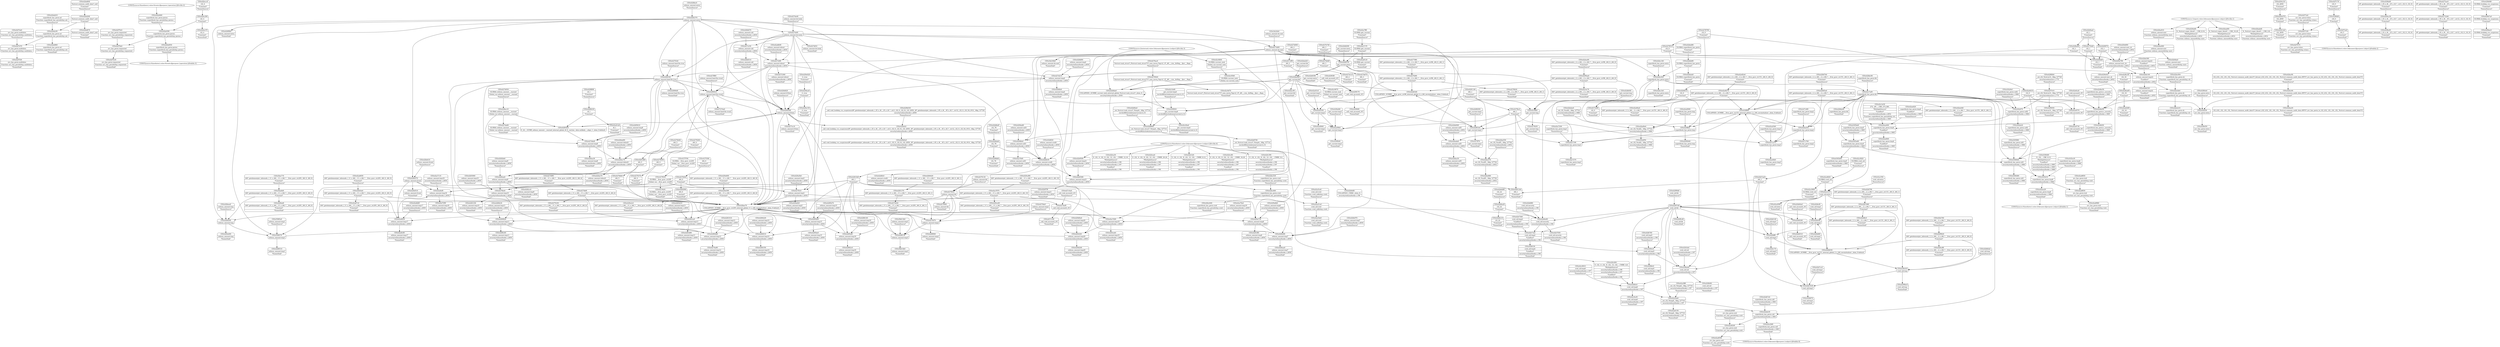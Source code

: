 digraph {
	CE0x42bdc00 [shape=record,shape=Mrecord,label="{CE0x42bdc00|superblock_has_perm:ad|Function::superblock_has_perm&Arg::ad::}"]
	CE0x42bc290 [shape=record,shape=Mrecord,label="{CE0x42bc290|i32_4|*Constant*}"]
	CE0x42a6ef0 [shape=record,shape=Mrecord,label="{CE0x42a6ef0|selinux_umount:tmp18|security/selinux/hooks.c,2650}"]
	CE0x42b8700 [shape=record,shape=Mrecord,label="{CE0x42b8700|_ret_%struct.task_struct*_%tmp4,_!dbg_!27714|./arch/x86/include/asm/current.h,14|*SummSink*}"]
	CE0x42fbf40 [shape=record,shape=Mrecord,label="{CE0x42fbf40|cred_sid:sid|security/selinux/hooks.c,197|*SummSink*}"]
	CE0x429ff90 [shape=record,shape=Mrecord,label="{CE0x429ff90|COLLAPSED:_GCMRE___llvm_gcov_ctr151_internal_global_2_x_i64_zeroinitializer:_elem_0:default:}"]
	CE0x42a4570 [shape=record,shape=Mrecord,label="{CE0x42a4570|_call_void_mcount()_#3}"]
	CE0x4276ac0 [shape=record,shape=Mrecord,label="{CE0x4276ac0|%struct.task_struct*_(%struct.task_struct**)*_asm_movq_%gs:$_1:P_,$0_,_r,im,_dirflag_,_fpsr_,_flags_|*SummSource*}"]
	CE0x42fc0a0 [shape=record,shape=Mrecord,label="{CE0x42fc0a0|cred_sid:sid|security/selinux/hooks.c,197|*SummSource*}"]
	CE0x429da80 [shape=record,shape=Mrecord,label="{CE0x429da80|selinux_umount:call3|security/selinux/hooks.c,2650|*SummSource*}"]
	CE0x4285450 [shape=record,shape=Mrecord,label="{CE0x4285450|0:_i8,_:_GCMR_selinux_umount.__warned_internal_global_i8_0,_section_.data.unlikely_,_align_1:_elem_0:default:}"]
	CE0x426fec0 [shape=record,shape=Mrecord,label="{CE0x426fec0|selinux_umount:entry|*SummSource*}"]
	CE0x42beb20 [shape=record,shape=Mrecord,label="{CE0x42beb20|get_current:bb|*SummSource*}"]
	CE0x42ee840 [shape=record,shape=Mrecord,label="{CE0x42ee840|superblock_has_perm:tmp4|*LoadInst*|security/selinux/hooks.c,1865|*SummSink*}"]
	CE0x4305d00 [shape=record,shape=Mrecord,label="{CE0x4305d00|superblock_has_perm:tmp5|security/selinux/hooks.c,1865|*SummSink*}"]
	CE0x42bd670 [shape=record,shape=Mrecord,label="{CE0x42bd670|%struct.common_audit_data*_null|*Constant*|*SummSink*}"]
	CE0x428dc90 [shape=record,shape=Mrecord,label="{CE0x428dc90|superblock_has_perm:bb|*SummSource*}"]
	CE0x428de40 [shape=record,shape=Mrecord,label="{CE0x428de40|superblock_has_perm:bb|*SummSink*}"]
	CE0x429e590 [shape=record,shape=Mrecord,label="{CE0x429e590|i64*_getelementptr_inbounds_(_11_x_i64_,_11_x_i64_*___llvm_gcov_ctr205,_i64_0,_i64_8)|*Constant*}"]
	CE0x42845a0 [shape=record,shape=Mrecord,label="{CE0x42845a0|i64*_getelementptr_inbounds_(_2_x_i64_,_2_x_i64_*___llvm_gcov_ctr151,_i64_0,_i64_1)|*Constant*}"]
	CE0x42a09b0 [shape=record,shape=Mrecord,label="{CE0x42a09b0|get_current:tmp3}"]
	CE0x42b6610 [shape=record,shape=Mrecord,label="{CE0x42b6610|i32_0|*Constant*}"]
	CE0x42fd670 [shape=record,shape=Mrecord,label="{CE0x42fd670|cred_sid:tmp1|*SummSink*}"]
	CE0x42a0840 [shape=record,shape=Mrecord,label="{CE0x42a0840|get_current:tmp2|*SummSink*}"]
	CE0x427f700 [shape=record,shape=Mrecord,label="{CE0x427f700|GLOBAL:__llvm_gcov_ctr205|Global_var:__llvm_gcov_ctr205|*SummSource*}"]
	CE0x4299bc0 [shape=record,shape=Mrecord,label="{CE0x4299bc0|cred_sid:tmp|*SummSink*}"]
	CE0x42f99d0 [shape=record,shape=Mrecord,label="{CE0x42f99d0|cred_sid:bb|*SummSource*}"]
	CE0x429c3a0 [shape=record,shape=Mrecord,label="{CE0x429c3a0|i32_2650|*Constant*|*SummSink*}"]
	CE0x4278790 [shape=record,shape=Mrecord,label="{CE0x4278790|i32_0|*Constant*|*SummSource*}"]
	CE0x42a6c60 [shape=record,shape=Mrecord,label="{CE0x42a6c60|selinux_umount:tmp17|security/selinux/hooks.c,2650|*SummSink*}"]
	CE0x42b84a0 [shape=record,shape=Mrecord,label="{CE0x42b84a0|_ret_%struct.task_struct*_%tmp4,_!dbg_!27714|./arch/x86/include/asm/current.h,14|*SummSource*}"]
	CE0x4275230 [shape=record,shape=Mrecord,label="{CE0x4275230|i64*_getelementptr_inbounds_(_11_x_i64_,_11_x_i64_*___llvm_gcov_ctr205,_i64_0,_i64_6)|*Constant*|*SummSink*}"]
	CE0x42b7ae0 [shape=record,shape=Mrecord,label="{CE0x42b7ae0|i64_1|*Constant*}"]
	CE0x42fb760 [shape=record,shape=Mrecord,label="{CE0x42fb760|cred_sid:tmp5|security/selinux/hooks.c,196|*SummSource*}"]
	CE0x42b8fc0 [shape=record,shape=Mrecord,label="{CE0x42b8fc0|selinux_umount:cred4|security/selinux/hooks.c,2650|*SummSink*}"]
	CE0x42faf30 [shape=record,shape=Mrecord,label="{CE0x42faf30|avc_has_perm:entry}"]
	CE0x42e6ca0 [shape=record,shape=Mrecord,label="{CE0x42e6ca0|_call_void_mcount()_#3|*SummSource*}"]
	"CONST[source:0(mediator),value:0(static)][purpose:{operation}][SrcIdx:2]"
	CE0x429c070 [shape=record,shape=Mrecord,label="{CE0x429c070|i32_2650|*Constant*}"]
	CE0x42fb0a0 [shape=record,shape=Mrecord,label="{CE0x42fb0a0|avc_has_perm:entry|*SummSource*}"]
	CE0x42fdd60 [shape=record,shape=Mrecord,label="{CE0x42fdd60|cred_sid:tmp2|*SummSink*}"]
	CE0x42a8650 [shape=record,shape=Mrecord,label="{CE0x42a8650|avc_has_perm:tsid|Function::avc_has_perm&Arg::tsid::}"]
	CE0x42800c0 [shape=record,shape=Mrecord,label="{CE0x42800c0|selinux_umount:land.lhs.true2}"]
	CE0x42b9da0 [shape=record,shape=Mrecord,label="{CE0x42b9da0|selinux_umount:mnt|Function::selinux_umount&Arg::mnt::|*SummSink*}"]
	CE0x42db5d0 [shape=record,shape=Mrecord,label="{CE0x42db5d0|COLLAPSED:_GCMRE___llvm_gcov_ctr98_internal_global_2_x_i64_zeroinitializer:_elem_0:default:}"]
	CE0x429a5b0 [shape=record,shape=Mrecord,label="{CE0x429a5b0|selinux_umount:tmp5|security/selinux/hooks.c,2650|*SummSource*}"]
	CE0x42a5ff0 [shape=record,shape=Mrecord,label="{CE0x42a5ff0|_ret_i32_%tmp6,_!dbg_!27716|security/selinux/hooks.c,197|*SummSource*}"]
	CE0x42a6830 [shape=record,shape=Mrecord,label="{CE0x42a6830|selinux_umount:tmp17|security/selinux/hooks.c,2650}"]
	CE0x55f65e0 [shape=record,shape=Mrecord,label="{CE0x55f65e0|selinux_umount:tmp1|*SummSource*}"]
	CE0x42f7670 [shape=record,shape=Mrecord,label="{CE0x42f7670|avc_has_perm:tclass|Function::avc_has_perm&Arg::tclass::|*SummSink*}"]
	CE0x4277f80 [shape=record,shape=Mrecord,label="{CE0x4277f80|i64*_getelementptr_inbounds_(_2_x_i64_,_2_x_i64_*___llvm_gcov_ctr98,_i64_0,_i64_1)|*Constant*|*SummSource*}"]
	CE0x42ba060 [shape=record,shape=Mrecord,label="{CE0x42ba060|selinux_umount:mnt|Function::selinux_umount&Arg::mnt::}"]
	CE0x4274bf0 [shape=record,shape=Mrecord,label="{CE0x4274bf0|i64*_getelementptr_inbounds_(_11_x_i64_,_11_x_i64_*___llvm_gcov_ctr205,_i64_0,_i64_6)|*Constant*}"]
	CE0x4299aa0 [shape=record,shape=Mrecord,label="{CE0x4299aa0|i64*_getelementptr_inbounds_(_2_x_i64_,_2_x_i64_*___llvm_gcov_ctr98,_i64_0,_i64_0)|*Constant*}"]
	CE0x42b6a20 [shape=record,shape=Mrecord,label="{CE0x42b6a20|i32_22|*Constant*}"]
	CE0x42a01d0 [shape=record,shape=Mrecord,label="{CE0x42a01d0|i8_1|*Constant*|*SummSink*}"]
	"CONST[source:0(mediator),value:2(dynamic)][purpose:{object}][SnkIdx:1]"
	CE0x4284220 [shape=record,shape=Mrecord,label="{CE0x4284220|selinux_umount:tmp14|security/selinux/hooks.c,2650|*SummSource*}"]
	CE0x42f7b30 [shape=record,shape=Mrecord,label="{CE0x42f7b30|avc_has_perm:requested|Function::avc_has_perm&Arg::requested::|*SummSink*}"]
	CE0x42b6df0 [shape=record,shape=Mrecord,label="{CE0x42b6df0|COLLAPSED:_CMRE:_elem_0::|security/selinux/hooks.c,196}"]
	CE0x4285b70 [shape=record,shape=Mrecord,label="{CE0x4285b70|selinux_umount:tmp15|security/selinux/hooks.c,2650|*SummSource*}"]
	CE0x428df00 [shape=record,shape=Mrecord,label="{CE0x428df00|selinux_umount:tmp4|security/selinux/hooks.c,2650|*SummSource*}"]
	CE0x427c230 [shape=record,shape=Mrecord,label="{CE0x427c230|selinux_umount:call|security/selinux/hooks.c,2650}"]
	CE0x42c04a0 [shape=record,shape=Mrecord,label="{CE0x42c04a0|get_current:tmp4|./arch/x86/include/asm/current.h,14|*SummSink*}"]
	CE0x42a36f0 [shape=record,shape=Mrecord,label="{CE0x42a36f0|superblock_has_perm:call|security/selinux/hooks.c,1863|*SummSink*}"]
	CE0x42a6bf0 [shape=record,shape=Mrecord,label="{CE0x42a6bf0|selinux_umount:tmp17|security/selinux/hooks.c,2650|*SummSource*}"]
	CE0x42a3820 [shape=record,shape=Mrecord,label="{CE0x42a3820|GLOBAL:cred_sid|*Constant*|*SummSource*}"]
	CE0x427ca70 [shape=record,shape=Mrecord,label="{CE0x427ca70|superblock_has_perm:tmp3}"]
	CE0x42a67c0 [shape=record,shape=Mrecord,label="{CE0x42a67c0|i64*_getelementptr_inbounds_(_11_x_i64_,_11_x_i64_*___llvm_gcov_ctr205,_i64_0,_i64_9)|*Constant*|*SummSink*}"]
	CE0x427c140 [shape=record,shape=Mrecord,label="{CE0x427c140|_call_void_mcount()_#3|*SummSink*}"]
	CE0x428c6a0 [shape=record,shape=Mrecord,label="{CE0x428c6a0|i64*_getelementptr_inbounds_(_11_x_i64_,_11_x_i64_*___llvm_gcov_ctr205,_i64_0,_i64_9)|*Constant*}"]
	CE0x42a8120 [shape=record,shape=Mrecord,label="{CE0x42a8120|GLOBAL:get_current|*Constant*|*SummSink*}"]
	CE0x42f9450 [shape=record,shape=Mrecord,label="{CE0x42f9450|_ret_i32_%retval.0,_!dbg_!27728|security/selinux/avc.c,775|*SummSink*}"]
	CE0x427bef0 [shape=record,shape=Mrecord,label="{CE0x427bef0|_call_void_mcount()_#3}"]
	CE0x42bad00 [shape=record,shape=Mrecord,label="{CE0x42bad00|8:_%struct.super_block*,_:_CRE_16,20_|*MultipleSource*|security/selinux/hooks.c,2652|Function::selinux_umount&Arg::mnt::}"]
	CE0x429ceb0 [shape=record,shape=Mrecord,label="{CE0x429ceb0|selinux_umount:tmp19|security/selinux/hooks.c,2650|*SummSink*}"]
	CE0x42a03c0 [shape=record,shape=Mrecord,label="{CE0x42a03c0|get_current:tmp2|*SummSource*}"]
	CE0x42c0600 [shape=record,shape=Mrecord,label="{CE0x42c0600|GLOBAL:current_task|Global_var:current_task|*SummSource*}"]
	CE0x429a400 [shape=record,shape=Mrecord,label="{CE0x429a400|selinux_umount:tmp|*SummSink*}"]
	CE0x429a620 [shape=record,shape=Mrecord,label="{CE0x429a620|selinux_umount:tmp5|security/selinux/hooks.c,2650|*SummSink*}"]
	CE0x429cd90 [shape=record,shape=Mrecord,label="{CE0x429cd90|i64*_getelementptr_inbounds_(_11_x_i64_,_11_x_i64_*___llvm_gcov_ctr205,_i64_0,_i64_10)|*Constant*|*SummSource*}"]
	CE0x429e9c0 [shape=record,shape=Mrecord,label="{CE0x429e9c0|selinux_umount:mnt_sb|security/selinux/hooks.c,2652|*SummSink*}"]
	CE0x42700c0 [shape=record,shape=Mrecord,label="{CE0x42700c0|selinux_umount:bb}"]
	CE0x42e82e0 [shape=record,shape=Mrecord,label="{CE0x42e82e0|i64*_getelementptr_inbounds_(_2_x_i64_,_2_x_i64_*___llvm_gcov_ctr151,_i64_0,_i64_0)|*Constant*|*SummSource*}"]
	CE0x426ec70 [shape=record,shape=Mrecord,label="{CE0x426ec70|selinux_umount:tobool1|security/selinux/hooks.c,2650}"]
	CE0x4278db0 [shape=record,shape=Mrecord,label="{CE0x4278db0|i64_5|*Constant*|*SummSink*}"]
	CE0x429dce0 [shape=record,shape=Mrecord,label="{CE0x429dce0|i1_true|*Constant*}"]
	CE0x427f1b0 [shape=record,shape=Mrecord,label="{CE0x427f1b0|selinux_umount:land.lhs.true|*SummSource*}"]
	CE0x42e7270 [shape=record,shape=Mrecord,label="{CE0x42e7270|superblock_has_perm:tmp1|*SummSink*}"]
	CE0x428ee00 [shape=record,shape=Mrecord,label="{CE0x428ee00|selinux_umount:tmp}"]
	CE0x4284420 [shape=record,shape=Mrecord,label="{CE0x4284420|i64*_getelementptr_inbounds_(_11_x_i64_,_11_x_i64_*___llvm_gcov_ctr205,_i64_0,_i64_1)|*Constant*|*SummSource*}"]
	CE0x42fab20 [shape=record,shape=Mrecord,label="{CE0x42fab20|superblock_has_perm:call2|security/selinux/hooks.c,1866|*SummSink*}"]
	"CONST[source:2(external),value:2(dynamic)][purpose:{subject}][SrcIdx:3]"
	CE0x42c0a30 [shape=record,shape=Mrecord,label="{CE0x42c0a30|cred_sid:tmp6|security/selinux/hooks.c,197|*SummSink*}"]
	CE0x4278ee0 [shape=record,shape=Mrecord,label="{CE0x4278ee0|selinux_umount:tmp10|security/selinux/hooks.c,2650}"]
	CE0x4283ca0 [shape=record,shape=Mrecord,label="{CE0x4283ca0|selinux_umount:tmp13|security/selinux/hooks.c,2650}"]
	CE0x42bbeb0 [shape=record,shape=Mrecord,label="{CE0x42bbeb0|GLOBAL:superblock_has_perm|*Constant*|*SummSink*}"]
	CE0x428d0a0 [shape=record,shape=Mrecord,label="{CE0x428d0a0|cred_sid:tmp|*SummSource*}"]
	CE0x42f2d10 [shape=record,shape=Mrecord,label="{CE0x42f2d10|superblock_has_perm:tmp6|security/selinux/hooks.c,1866}"]
	CE0x4306480 [shape=record,shape=Mrecord,label="{CE0x4306480|superblock_has_perm:sid1|security/selinux/hooks.c,1866|*SummSink*}"]
	CE0x58d14b0 [shape=record,shape=Mrecord,label="{CE0x58d14b0|selinux_umount:tmp3|*SummSink*}"]
	CE0x42fa970 [shape=record,shape=Mrecord,label="{CE0x42fa970|superblock_has_perm:call2|security/selinux/hooks.c,1866}"]
	CE0x42f7f30 [shape=record,shape=Mrecord,label="{CE0x42f7f30|avc_has_perm:auditdata|Function::avc_has_perm&Arg::auditdata::|*SummSink*}"]
	CE0x42bc140 [shape=record,shape=Mrecord,label="{CE0x42bc140|superblock_has_perm:entry|*SummSource*}"]
	CE0x4280c60 [shape=record,shape=Mrecord,label="{CE0x4280c60|selinux_umount:tmp11|security/selinux/hooks.c,2650|*SummSink*}"]
	CE0x42a4730 [shape=record,shape=Mrecord,label="{CE0x42a4730|_call_void_mcount()_#3|*SummSink*}"]
	CE0x427de40 [shape=record,shape=Mrecord,label="{CE0x427de40|selinux_umount:do.body|*SummSource*}"]
	CE0x429b030 [shape=record,shape=Mrecord,label="{CE0x429b030|_call_void_lockdep_rcu_suspicious(i8*_getelementptr_inbounds_(_25_x_i8_,_25_x_i8_*_.str3,_i32_0,_i32_0),_i32_2650,_i8*_getelementptr_inbounds_(_45_x_i8_,_45_x_i8_*_.str12,_i32_0,_i32_0))_#10,_!dbg_!27729|security/selinux/hooks.c,2650|*SummSource*}"]
	CE0x429e2c0 [shape=record,shape=Mrecord,label="{CE0x429e2c0|i64*_getelementptr_inbounds_(_11_x_i64_,_11_x_i64_*___llvm_gcov_ctr205,_i64_0,_i64_8)|*Constant*|*SummSink*}"]
	CE0x4282cc0 [shape=record,shape=Mrecord,label="{CE0x4282cc0|selinux_umount:tmp9|security/selinux/hooks.c,2650|*SummSink*}"]
	CE0x42bdf50 [shape=record,shape=Mrecord,label="{CE0x42bdf50|_ret_i32_%call2,_!dbg_!27722|security/selinux/hooks.c,1866|*SummSink*}"]
	CE0x42a5de0 [shape=record,shape=Mrecord,label="{CE0x42a5de0|cred_sid:cred|Function::cred_sid&Arg::cred::|*SummSink*}"]
	CE0x42fc390 [shape=record,shape=Mrecord,label="{CE0x42fc390|0:_i32,_4:_i32,_8:_i32,_12:_i32,_:_CMRE_0,4_|*MultipleSource*|security/selinux/hooks.c,196|security/selinux/hooks.c,197|*LoadInst*|security/selinux/hooks.c,196}"]
	CE0x42bbb80 [shape=record,shape=Mrecord,label="{CE0x42bbb80|GLOBAL:superblock_has_perm|*Constant*}"]
	CE0x426f160 [shape=record,shape=Mrecord,label="{CE0x426f160|selinux_umount:land.lhs.true}"]
	CE0x42a6410 [shape=record,shape=Mrecord,label="{CE0x42a6410|i32_0|*Constant*}"]
	CE0x42b6c10 [shape=record,shape=Mrecord,label="{CE0x42b6c10|i32_22|*Constant*|*SummSink*}"]
	CE0x42fa9e0 [shape=record,shape=Mrecord,label="{CE0x42fa9e0|superblock_has_perm:call2|security/selinux/hooks.c,1866|*SummSource*}"]
	CE0x42ee620 [shape=record,shape=Mrecord,label="{CE0x42ee620|superblock_has_perm:tmp4|*LoadInst*|security/selinux/hooks.c,1865|*SummSource*}"]
	CE0x4283d80 [shape=record,shape=Mrecord,label="{CE0x4283d80|selinux_umount:tmp13|security/selinux/hooks.c,2650|*SummSink*}"]
	CE0x42c3e50 [shape=record,shape=Mrecord,label="{CE0x42c3e50|272:_i8*,_:_CRE_272,280_|*MultipleSource*|*LoadInst*|security/selinux/hooks.c,2652|Function::superblock_has_perm&Arg::sb::|security/selinux/hooks.c,1865}"]
	CE0x427dbd0 [shape=record,shape=Mrecord,label="{CE0x427dbd0|selinux_umount:tmp8|security/selinux/hooks.c,2650}"]
	CE0x42a8b90 [shape=record,shape=Mrecord,label="{CE0x42a8b90|selinux_umount:tobool|security/selinux/hooks.c,2650|*SummSource*}"]
	CE0x429bbf0 [shape=record,shape=Mrecord,label="{CE0x429bbf0|i8*_getelementptr_inbounds_(_25_x_i8_,_25_x_i8_*_.str3,_i32_0,_i32_0)|*Constant*|*SummSource*}"]
	CE0x428e610 [shape=record,shape=Mrecord,label="{CE0x428e610|selinux_umount:if.end|*SummSource*}"]
	CE0x427d110 [shape=record,shape=Mrecord,label="{CE0x427d110|i64_2|*Constant*|*SummSink*}"]
	CE0x426ee70 [shape=record,shape=Mrecord,label="{CE0x426ee70|selinux_umount:tobool1|security/selinux/hooks.c,2650|*SummSink*}"]
	CE0x42a84f0 [shape=record,shape=Mrecord,label="{CE0x42a84f0|avc_has_perm:ssid|Function::avc_has_perm&Arg::ssid::|*SummSource*}"]
	CE0x4274f90 [shape=record,shape=Mrecord,label="{CE0x4274f90|i64*_getelementptr_inbounds_(_11_x_i64_,_11_x_i64_*___llvm_gcov_ctr205,_i64_0,_i64_6)|*Constant*|*SummSource*}"]
	CE0x42b64a0 [shape=record,shape=Mrecord,label="{CE0x42b64a0|_call_void_mcount()_#3|*SummSource*}"]
	CE0x42fba00 [shape=record,shape=Mrecord,label="{CE0x42fba00|i32_1|*Constant*}"]
	CE0x4276920 [shape=record,shape=Mrecord,label="{CE0x4276920|%struct.task_struct*_(%struct.task_struct**)*_asm_movq_%gs:$_1:P_,$0_,_r,im,_dirflag_,_fpsr_,_flags_}"]
	CE0x42dbe50 [shape=record,shape=Mrecord,label="{CE0x42dbe50|superblock_has_perm:s_security|security/selinux/hooks.c,1865|*SummSource*}"]
	CE0x426d510 [shape=record,shape=Mrecord,label="{CE0x426d510|selinux_umount:if.end|*SummSink*}"]
	CE0x42a2090 [shape=record,shape=Mrecord,label="{CE0x42a2090|cred_sid:entry|*SummSink*}"]
	CE0x427d000 [shape=record,shape=Mrecord,label="{CE0x427d000|i64_2|*Constant*|*SummSource*}"]
	CE0x42fae20 [shape=record,shape=Mrecord,label="{CE0x42fae20|i32_(i32,_i32,_i16,_i32,_%struct.common_audit_data*)*_bitcast_(i32_(i32,_i32,_i16,_i32,_%struct.common_audit_data.495*)*_avc_has_perm_to_i32_(i32,_i32,_i16,_i32,_%struct.common_audit_data*)*)|*Constant*|*SummSink*}"]
	CE0x4273c10 [shape=record,shape=Mrecord,label="{CE0x4273c10|selinux_umount:if.then|*SummSink*}"]
	CE0x42fd790 [shape=record,shape=Mrecord,label="{CE0x42fd790|i64*_getelementptr_inbounds_(_2_x_i64_,_2_x_i64_*___llvm_gcov_ctr131,_i64_0,_i64_1)|*Constant*|*SummSource*}"]
	CE0x42b7cc0 [shape=record,shape=Mrecord,label="{CE0x42b7cc0|cred_sid:tmp1|*SummSource*}"]
	CE0x42fd0c0 [shape=record,shape=Mrecord,label="{CE0x42fd0c0|cred_sid:tmp6|security/selinux/hooks.c,197}"]
	CE0x42b9380 [shape=record,shape=Mrecord,label="{CE0x42b9380|selinux_umount:tmp21|security/selinux/hooks.c,2650}"]
	CE0x42f7de0 [shape=record,shape=Mrecord,label="{CE0x42f7de0|avc_has_perm:auditdata|Function::avc_has_perm&Arg::auditdata::|*SummSource*}"]
	CE0x55f6570 [shape=record,shape=Mrecord,label="{CE0x55f6570|selinux_umount:tmp1}"]
	CE0x429bcf0 [shape=record,shape=Mrecord,label="{CE0x429bcf0|i8*_getelementptr_inbounds_(_25_x_i8_,_25_x_i8_*_.str3,_i32_0,_i32_0)|*Constant*|*SummSink*}"]
	CE0x4273ac0 [shape=record,shape=Mrecord,label="{CE0x4273ac0|i8*_getelementptr_inbounds_(_45_x_i8_,_45_x_i8_*_.str12,_i32_0,_i32_0)|*Constant*|*SummSource*}"]
	CE0x4281140 [shape=record,shape=Mrecord,label="{CE0x4281140|i64_1|*Constant*|*SummSource*}"]
	CE0x4281480 [shape=record,shape=Mrecord,label="{CE0x4281480|i64_5|*Constant*}"]
	CE0x42a79e0 [shape=record,shape=Mrecord,label="{CE0x42a79e0|selinux_umount:tmp19|security/selinux/hooks.c,2650|*SummSource*}"]
	CE0x42b6510 [shape=record,shape=Mrecord,label="{CE0x42b6510|_call_void_mcount()_#3|*SummSink*}"]
	CE0x42bd860 [shape=record,shape=Mrecord,label="{CE0x42bd860|superblock_has_perm:ad|Function::superblock_has_perm&Arg::ad::|*SummSink*}"]
	CE0x42b6140 [shape=record,shape=Mrecord,label="{CE0x42b6140|cred_sid:tmp3|*SummSource*}"]
	CE0x427c760 [shape=record,shape=Mrecord,label="{CE0x427c760|superblock_has_perm:tmp2|*SummSink*}"]
	CE0x42806d0 [shape=record,shape=Mrecord,label="{CE0x42806d0|selinux_umount:land.lhs.true|*SummSink*}"]
	CE0x4282370 [shape=record,shape=Mrecord,label="{CE0x4282370|selinux_umount:entry}"]
	CE0x4282ae0 [shape=record,shape=Mrecord,label="{CE0x4282ae0|selinux_umount:tmp9|security/selinux/hooks.c,2650}"]
	CE0x427ff00 [shape=record,shape=Mrecord,label="{CE0x427ff00|selinux_umount:land.lhs.true2|*SummSource*}"]
	CE0x427c0a0 [shape=record,shape=Mrecord,label="{CE0x427c0a0|_call_void_mcount()_#3|*SummSource*}"]
	CE0x4286430 [shape=record,shape=Mrecord,label="{CE0x4286430|i8_1|*Constant*}"]
	CE0x4281f80 [shape=record,shape=Mrecord,label="{CE0x4281f80|selinux_umount:tmp6|security/selinux/hooks.c,2650|*SummSink*}"]
	CE0x42fd8c0 [shape=record,shape=Mrecord,label="{CE0x42fd8c0|i64*_getelementptr_inbounds_(_2_x_i64_,_2_x_i64_*___llvm_gcov_ctr131,_i64_0,_i64_1)|*Constant*|*SummSink*}"]
	CE0x42c9fb0 [shape=record,shape=Mrecord,label="{CE0x42c9fb0|get_current:tmp}"]
	CE0x42b8bd0 [shape=record,shape=Mrecord,label="{CE0x42b8bd0|i32_78|*Constant*|*SummSource*}"]
	CE0x42b8da0 [shape=record,shape=Mrecord,label="{CE0x42b8da0|COLLAPSED:_GCMRE_current_task_external_global_%struct.task_struct*:_elem_0::|security/selinux/hooks.c,2650}"]
	CE0x42754d0 [shape=record,shape=Mrecord,label="{CE0x42754d0|i32_1|*Constant*}"]
	CE0x4285ef0 [shape=record,shape=Mrecord,label="{CE0x4285ef0|selinux_umount:tmp16|security/selinux/hooks.c,2650}"]
	CE0x429f890 [shape=record,shape=Mrecord,label="{CE0x429f890|i8_1|*Constant*|*SummSource*}"]
	CE0x42b97f0 [shape=record,shape=Mrecord,label="{CE0x42b97f0|selinux_umount:tmp21|security/selinux/hooks.c,2650|*SummSink*}"]
	CE0x42bc950 [shape=record,shape=Mrecord,label="{CE0x42bc950|superblock_has_perm:sb|Function::superblock_has_perm&Arg::sb::|*SummSource*}"]
	CE0x42a5eb0 [shape=record,shape=Mrecord,label="{CE0x42a5eb0|_ret_i32_%tmp6,_!dbg_!27716|security/selinux/hooks.c,197}"]
	CE0x429ac30 [shape=record,shape=Mrecord,label="{CE0x429ac30|i8*_getelementptr_inbounds_(_25_x_i8_,_25_x_i8_*_.str3,_i32_0,_i32_0)|*Constant*}"]
	CE0x42a8850 [shape=record,shape=Mrecord,label="{CE0x42a8850|avc_has_perm:tsid|Function::avc_has_perm&Arg::tsid::|*SummSource*}"]
	CE0x4279260 [shape=record,shape=Mrecord,label="{CE0x4279260|i64_4|*Constant*|*SummSource*}"]
	CE0x42f6fd0 [shape=record,shape=Mrecord,label="{CE0x42f6fd0|i16_5|*Constant*}"]
	CE0x42b8b60 [shape=record,shape=Mrecord,label="{CE0x42b8b60|i32_78|*Constant*|*SummSink*}"]
	CE0x4272360 [shape=record,shape=Mrecord,label="{CE0x4272360|selinux_umount:tobool|security/selinux/hooks.c,2650|*SummSink*}"]
	CE0x42f97d0 [shape=record,shape=Mrecord,label="{CE0x42f97d0|cred_sid:bb}"]
	CE0x42bbd80 [shape=record,shape=Mrecord,label="{CE0x42bbd80|GLOBAL:superblock_has_perm|*Constant*|*SummSource*}"]
	"CONST[source:0(mediator),value:2(dynamic)][purpose:{subject}][SrcIdx:4]"
	CE0x4281370 [shape=record,shape=Mrecord,label="{CE0x4281370|i64*_getelementptr_inbounds_(_11_x_i64_,_11_x_i64_*___llvm_gcov_ctr205,_i64_0,_i64_1)|*Constant*}"]
	CE0x43064f0 [shape=record,shape=Mrecord,label="{CE0x43064f0|8:_i32,_:_CRE_8,12_|*MultipleSource*|*LoadInst*|security/selinux/hooks.c,1865|security/selinux/hooks.c,1865|security/selinux/hooks.c,1866}"]
	CE0x4283060 [shape=record,shape=Mrecord,label="{CE0x4283060|selinux_umount:tmp10|security/selinux/hooks.c,2650|*SummSource*}"]
	CE0x429b7a0 [shape=record,shape=Mrecord,label="{CE0x429b7a0|GLOBAL:lockdep_rcu_suspicious|*Constant*}"]
	CE0x42f7d70 [shape=record,shape=Mrecord,label="{CE0x42f7d70|avc_has_perm:auditdata|Function::avc_has_perm&Arg::auditdata::}"]
	CE0x42b9500 [shape=record,shape=Mrecord,label="{CE0x42b9500|selinux_umount:tmp21|security/selinux/hooks.c,2650|*SummSource*}"]
	CE0x42724f0 [shape=record,shape=Mrecord,label="{CE0x42724f0|selinux_umount:tobool|security/selinux/hooks.c,2650}"]
	CE0x427fde0 [shape=record,shape=Mrecord,label="{CE0x427fde0|selinux_umount:tmp2|*SummSource*}"]
	CE0x42b7560 [shape=record,shape=Mrecord,label="{CE0x42b7560|cred_sid:tmp4|*LoadInst*|security/selinux/hooks.c,196|*SummSource*}"]
	CE0x4284010 [shape=record,shape=Mrecord,label="{CE0x4284010|selinux_umount:tmp14|security/selinux/hooks.c,2650}"]
	CE0x4286510 [shape=record,shape=Mrecord,label="{CE0x4286510|selinux_umount:tmp1|*SummSink*}"]
	CE0x42a6650 [shape=record,shape=Mrecord,label="{CE0x42a6650|i64*_getelementptr_inbounds_(_11_x_i64_,_11_x_i64_*___llvm_gcov_ctr205,_i64_0,_i64_9)|*Constant*|*SummSource*}"]
	CE0x42a8590 [shape=record,shape=Mrecord,label="{CE0x42a8590|avc_has_perm:ssid|Function::avc_has_perm&Arg::ssid::|*SummSink*}"]
	CE0x427df10 [shape=record,shape=Mrecord,label="{CE0x427df10|selinux_umount:do.body|*SummSink*}"]
	CE0x4273240 [shape=record,shape=Mrecord,label="{CE0x4273240|i8*_getelementptr_inbounds_(_45_x_i8_,_45_x_i8_*_.str12,_i32_0,_i32_0)|*Constant*}"]
	CE0x42a7b00 [shape=record,shape=Mrecord,label="{CE0x42a7b00|selinux_umount:call3|security/selinux/hooks.c,2650|*SummSink*}"]
	CE0x42be550 [shape=record,shape=Mrecord,label="{CE0x42be550|_ret_i32_%call5,_!dbg_!27742|security/selinux/hooks.c,2652|*SummSource*}"]
	CE0x42deb30 [shape=record,shape=Mrecord,label="{CE0x42deb30|superblock_has_perm:call|security/selinux/hooks.c,1863}"]
	CE0x42babd0 [shape=record,shape=Mrecord,label="{CE0x42babd0|8:_%struct.super_block*,_:_CRE_0,8_|*MultipleSource*|security/selinux/hooks.c,2652|Function::selinux_umount&Arg::mnt::}"]
	CE0x3b22fe0 [shape=record,shape=Mrecord,label="{CE0x3b22fe0|selinux_umount:do.end|*SummSource*}"]
	CE0x5fea6d0 [shape=record,shape=Mrecord,label="{CE0x5fea6d0|i64*_getelementptr_inbounds_(_11_x_i64_,_11_x_i64_*___llvm_gcov_ctr205,_i64_0,_i64_0)|*Constant*}"]
	CE0x4278d40 [shape=record,shape=Mrecord,label="{CE0x4278d40|i64_5|*Constant*|*SummSource*}"]
	CE0x3b230b0 [shape=record,shape=Mrecord,label="{CE0x3b230b0|selinux_umount:do.end|*SummSink*}"]
	CE0x429ebf0 [shape=record,shape=Mrecord,label="{CE0x429ebf0|8:_%struct.super_block*,_:_CRE_8,16_|*MultipleSource*|security/selinux/hooks.c,2652|Function::selinux_umount&Arg::mnt::}"]
	CE0x4283190 [shape=record,shape=Mrecord,label="{CE0x4283190|selinux_umount:tmp10|security/selinux/hooks.c,2650|*SummSink*}"]
	CE0x4285610 [shape=record,shape=Mrecord,label="{CE0x4285610|selinux_umount:tmp8|security/selinux/hooks.c,2650|*SummSource*}"]
	CE0x42b9670 [shape=record,shape=Mrecord,label="{CE0x42b9670|i32_1|*Constant*}"]
	CE0x429ce40 [shape=record,shape=Mrecord,label="{CE0x429ce40|i64*_getelementptr_inbounds_(_11_x_i64_,_11_x_i64_*___llvm_gcov_ctr205,_i64_0,_i64_10)|*Constant*|*SummSink*}"]
	CE0x42a7c70 [shape=record,shape=Mrecord,label="{CE0x42a7c70|GLOBAL:get_current|*Constant*}"]
	CE0x42dbd50 [shape=record,shape=Mrecord,label="{CE0x42dbd50|superblock_has_perm:s_security|security/selinux/hooks.c,1865}"]
	CE0x42b6f80 [shape=record,shape=Mrecord,label="{CE0x42b6f80|cred_sid:security|security/selinux/hooks.c,196|*SummSource*}"]
	CE0x42fb530 [shape=record,shape=Mrecord,label="{CE0x42fb530|cred_sid:tmp4|*LoadInst*|security/selinux/hooks.c,196|*SummSink*}"]
	CE0x42f2e20 [shape=record,shape=Mrecord,label="{CE0x42f2e20|superblock_has_perm:tmp6|security/selinux/hooks.c,1866|*SummSource*}"]
	CE0x427f420 [shape=record,shape=Mrecord,label="{CE0x427f420|GLOBAL:__llvm_gcov_ctr205|Global_var:__llvm_gcov_ctr205|*SummSink*}"]
	CE0x5fea770 [shape=record,shape=Mrecord,label="{CE0x5fea770|i64*_getelementptr_inbounds_(_11_x_i64_,_11_x_i64_*___llvm_gcov_ctr205,_i64_0,_i64_0)|*Constant*|*SummSource*}"]
	CE0x429e020 [shape=record,shape=Mrecord,label="{CE0x429e020|i1_true|*Constant*|*SummSource*}"]
	CE0x42b73e0 [shape=record,shape=Mrecord,label="{CE0x42b73e0|cred_sid:tmp4|*LoadInst*|security/selinux/hooks.c,196}"]
	CE0x428f060 [shape=record,shape=Mrecord,label="{CE0x428f060|selinux_umount:tmp2|*SummSink*}"]
	CE0x42bc530 [shape=record,shape=Mrecord,label="{CE0x42bc530|superblock_has_perm:cred|Function::superblock_has_perm&Arg::cred::|*SummSource*}"]
	CE0x42bccc0 [shape=record,shape=Mrecord,label="{CE0x42bccc0|i32_4|*Constant*|*SummSource*}"]
	CE0x42bd390 [shape=record,shape=Mrecord,label="{CE0x42bd390|superblock_has_perm:perms|Function::superblock_has_perm&Arg::perms::}"]
	CE0x42bc1b0 [shape=record,shape=Mrecord,label="{CE0x42bc1b0|superblock_has_perm:entry|*SummSink*}"]
	CE0x42fca30 [shape=record,shape=Mrecord,label="{CE0x42fca30|0:_i32,_4:_i32,_8:_i32,_12:_i32,_:_CMRE_12,16_|*MultipleSource*|security/selinux/hooks.c,196|security/selinux/hooks.c,197|*LoadInst*|security/selinux/hooks.c,196}"]
	CE0x4285b00 [shape=record,shape=Mrecord,label="{CE0x4285b00|selinux_umount:tmp15|security/selinux/hooks.c,2650}"]
	CE0x42bba30 [shape=record,shape=Mrecord,label="{CE0x42bba30|selinux_umount:call5|security/selinux/hooks.c,2652|*SummSink*}"]
	CE0x4274a80 [shape=record,shape=Mrecord,label="{CE0x4274a80|selinux_umount:tmp12|security/selinux/hooks.c,2650|*SummSink*}"]
	CE0x42f78e0 [shape=record,shape=Mrecord,label="{CE0x42f78e0|avc_has_perm:requested|Function::avc_has_perm&Arg::requested::}"]
	CE0x42bd9e0 [shape=record,shape=Mrecord,label="{CE0x42bd9e0|_ret_i32_%call2,_!dbg_!27722|security/selinux/hooks.c,1866}"]
	CE0x427fb50 [shape=record,shape=Mrecord,label="{CE0x427fb50|get_current:tmp|*SummSink*}"]
	CE0x42b7b50 [shape=record,shape=Mrecord,label="{CE0x42b7b50|cred_sid:tmp1}"]
	CE0x42fdcf0 [shape=record,shape=Mrecord,label="{CE0x42fdcf0|cred_sid:tmp2|*SummSource*}"]
	CE0x42e8270 [shape=record,shape=Mrecord,label="{CE0x42e8270|i64*_getelementptr_inbounds_(_2_x_i64_,_2_x_i64_*___llvm_gcov_ctr151,_i64_0,_i64_0)|*Constant*}"]
	CE0x42a8240 [shape=record,shape=Mrecord,label="{CE0x42a8240|avc_has_perm:ssid|Function::avc_has_perm&Arg::ssid::}"]
	CE0x4280b30 [shape=record,shape=Mrecord,label="{CE0x4280b30|selinux_umount:tmp11|security/selinux/hooks.c,2650|*SummSource*}"]
	CE0x427da60 [shape=record,shape=Mrecord,label="{CE0x427da60|GLOBAL:selinux_umount.__warned|Global_var:selinux_umount.__warned|*SummSink*}"]
	CE0x428cdf0 [shape=record,shape=Mrecord,label="{CE0x428cdf0|i64*_getelementptr_inbounds_(_2_x_i64_,_2_x_i64_*___llvm_gcov_ctr131,_i64_0,_i64_0)|*Constant*|*SummSink*}"]
	CE0x42b6e60 [shape=record,shape=Mrecord,label="{CE0x42b6e60|cred_sid:security|security/selinux/hooks.c,196}"]
	CE0x4299440 [shape=record,shape=Mrecord,label="{CE0x4299440|superblock_has_perm:tmp|*SummSink*}"]
	CE0x42a8980 [shape=record,shape=Mrecord,label="{CE0x42a8980|avc_has_perm:tsid|Function::avc_has_perm&Arg::tsid::|*SummSink*}"]
	CE0x4272280 [shape=record,shape=Mrecord,label="{CE0x4272280|i32_0|*Constant*|*SummSink*}"]
	CE0x42a4820 [shape=record,shape=Mrecord,label="{CE0x42a4820|GLOBAL:cred_sid|*Constant*}"]
	CE0x42dba60 [shape=record,shape=Mrecord,label="{CE0x42dba60|i32_16|*Constant*}"]
	CE0x42f2c00 [shape=record,shape=Mrecord,label="{CE0x42f2c00|i32_(i32,_i32,_i16,_i32,_%struct.common_audit_data*)*_bitcast_(i32_(i32,_i32,_i16,_i32,_%struct.common_audit_data.495*)*_avc_has_perm_to_i32_(i32,_i32,_i16,_i32,_%struct.common_audit_data*)*)|*Constant*}"]
	CE0x427d210 [shape=record,shape=Mrecord,label="{CE0x427d210|selinux_umount:tmp4|security/selinux/hooks.c,2650}"]
	CE0x4283d10 [shape=record,shape=Mrecord,label="{CE0x4283d10|selinux_umount:tmp13|security/selinux/hooks.c,2650|*SummSource*}"]
	CE0x42b9aa0 [shape=record,shape=Mrecord,label="{CE0x42b9aa0|i32_1|*Constant*|*SummSource*}"]
	CE0x42f80b0 [shape=record,shape=Mrecord,label="{CE0x42f80b0|_ret_i32_%retval.0,_!dbg_!27728|security/selinux/avc.c,775|*SummSource*}"]
	CE0x428ee70 [shape=record,shape=Mrecord,label="{CE0x428ee70|COLLAPSED:_GCMRE___llvm_gcov_ctr205_internal_global_11_x_i64_zeroinitializer:_elem_0:default:}"]
	CE0x42dbc40 [shape=record,shape=Mrecord,label="{CE0x42dbc40|i32_16|*Constant*|*SummSource*}"]
	CE0x42a7110 [shape=record,shape=Mrecord,label="{CE0x42a7110|selinux_umount:tmp18|security/selinux/hooks.c,2650|*SummSource*}"]
	CE0x42bdee0 [shape=record,shape=Mrecord,label="{CE0x42bdee0|_ret_i32_%call2,_!dbg_!27722|security/selinux/hooks.c,1866|*SummSource*}"]
	CE0x42bc020 [shape=record,shape=Mrecord,label="{CE0x42bc020|superblock_has_perm:entry}"]
	CE0x42fc400 [shape=record,shape=Mrecord,label="{CE0x42fc400|0:_i32,_4:_i32,_8:_i32,_12:_i32,_:_CMRE_4,8_|*MultipleSource*|security/selinux/hooks.c,196|security/selinux/hooks.c,197|*LoadInst*|security/selinux/hooks.c,196}"]
	CE0x429a8d0 [shape=record,shape=Mrecord,label="{CE0x429a8d0|selinux_umount:tmp6|security/selinux/hooks.c,2650|*SummSource*}"]
	CE0x427ff70 [shape=record,shape=Mrecord,label="{CE0x427ff70|get_current:tmp1|*SummSink*}"]
	CE0x4280450 [shape=record,shape=Mrecord,label="{CE0x4280450|get_current:tmp1|*SummSource*}"]
	CE0x42b8290 [shape=record,shape=Mrecord,label="{CE0x42b8290|get_current:entry|*SummSource*}"]
	CE0x42c0670 [shape=record,shape=Mrecord,label="{CE0x42c0670|GLOBAL:current_task|Global_var:current_task|*SummSink*}"]
	CE0x4284350 [shape=record,shape=Mrecord,label="{CE0x4284350|selinux_umount:tmp14|security/selinux/hooks.c,2650|*SummSink*}"]
	CE0x5727de0 [shape=record,shape=Mrecord,label="{CE0x5727de0|selinux_umount:land.lhs.true2|*SummSink*}"]
	CE0x427d930 [shape=record,shape=Mrecord,label="{CE0x427d930|GLOBAL:selinux_umount.__warned|Global_var:selinux_umount.__warned|*SummSource*}"]
	CE0x42f75a0 [shape=record,shape=Mrecord,label="{CE0x42f75a0|avc_has_perm:tclass|Function::avc_has_perm&Arg::tclass::|*SummSource*}"]
	CE0x42fa760 [shape=record,shape=Mrecord,label="{CE0x42fa760|i64*_getelementptr_inbounds_(_2_x_i64_,_2_x_i64_*___llvm_gcov_ctr131,_i64_0,_i64_0)|*Constant*|*SummSource*}"]
	CE0x426ed00 [shape=record,shape=Mrecord,label="{CE0x426ed00|selinux_umount:tobool1|security/selinux/hooks.c,2650|*SummSource*}"]
	CE0x4273b70 [shape=record,shape=Mrecord,label="{CE0x4273b70|i8*_getelementptr_inbounds_(_45_x_i8_,_45_x_i8_*_.str12,_i32_0,_i32_0)|*Constant*|*SummSink*}"]
	CE0x42bcb10 [shape=record,shape=Mrecord,label="{CE0x42bcb10|superblock_has_perm:sb|Function::superblock_has_perm&Arg::sb::|*SummSink*}"]
	CE0x42fb8c0 [shape=record,shape=Mrecord,label="{CE0x42fb8c0|cred_sid:tmp5|security/selinux/hooks.c,196|*SummSink*}"]
	CE0x58d13b0 [shape=record,shape=Mrecord,label="{CE0x58d13b0|selinux_umount:tmp3|*SummSource*}"]
	CE0x42862c0 [shape=record,shape=Mrecord,label="{CE0x42862c0|selinux_umount:tmp16|security/selinux/hooks.c,2650|*SummSink*}"]
	CE0x42fac00 [shape=record,shape=Mrecord,label="{CE0x42fac00|i32_(i32,_i32,_i16,_i32,_%struct.common_audit_data*)*_bitcast_(i32_(i32,_i32,_i16,_i32,_%struct.common_audit_data.495*)*_avc_has_perm_to_i32_(i32,_i32,_i16,_i32,_%struct.common_audit_data*)*)|*Constant*|*SummSource*}"]
	CE0x427e020 [shape=record,shape=Mrecord,label="{CE0x427e020|i64*_getelementptr_inbounds_(_11_x_i64_,_11_x_i64_*___llvm_gcov_ctr205,_i64_0,_i64_1)|*Constant*|*SummSink*}"]
	CE0x42fcea0 [shape=record,shape=Mrecord,label="{CE0x42fcea0|0:_i32,_4:_i32,_8:_i32,_12:_i32,_:_CMRE_20,24_|*MultipleSource*|security/selinux/hooks.c,196|security/selinux/hooks.c,197|*LoadInst*|security/selinux/hooks.c,196}"]
	CE0x429efd0 [shape=record,shape=Mrecord,label="{CE0x429efd0|get_current:tmp3|*SummSource*}"]
	CE0x42bc8e0 [shape=record,shape=Mrecord,label="{CE0x42bc8e0|superblock_has_perm:sb|Function::superblock_has_perm&Arg::sb::}"]
	CE0x42a1e70 [shape=record,shape=Mrecord,label="{CE0x42a1e70|cred_sid:entry}"]
	CE0x42b7d60 [shape=record,shape=Mrecord,label="{CE0x42b7d60|i64*_getelementptr_inbounds_(_2_x_i64_,_2_x_i64_*___llvm_gcov_ctr131,_i64_0,_i64_1)|*Constant*}"]
	CE0x429f3f0 [shape=record,shape=Mrecord,label="{CE0x429f3f0|_call_void_mcount()_#3|*SummSource*}"]
	CE0x428dfe0 [shape=record,shape=Mrecord,label="{CE0x428dfe0|selinux_umount:tmp4|security/selinux/hooks.c,2650|*SummSink*}"]
	CE0x426ea30 [shape=record,shape=Mrecord,label="{CE0x426ea30|selinux_umount:tmp8|security/selinux/hooks.c,2650|*SummSink*}"]
	CE0x42fb450 [shape=record,shape=Mrecord,label="{CE0x42fb450|avc_has_perm:entry|*SummSink*}"]
	CE0x429ff20 [shape=record,shape=Mrecord,label="{CE0x429ff20|superblock_has_perm:tmp}"]
	CE0x42f7410 [shape=record,shape=Mrecord,label="{CE0x42f7410|_ret_i32_%retval.0,_!dbg_!27728|security/selinux/avc.c,775}"]
	CE0x42ba430 [shape=record,shape=Mrecord,label="{CE0x42ba430|superblock_has_perm:tmp2}"]
	CE0x42b7050 [shape=record,shape=Mrecord,label="{CE0x42b7050|cred_sid:security|security/selinux/hooks.c,196|*SummSink*}"]
	CE0x42fc520 [shape=record,shape=Mrecord,label="{CE0x42fc520|0:_i32,_4:_i32,_8:_i32,_12:_i32,_:_CMRE_8,12_|*MultipleSource*|security/selinux/hooks.c,196|security/selinux/hooks.c,197|*LoadInst*|security/selinux/hooks.c,196}"]
	CE0x4282bb0 [shape=record,shape=Mrecord,label="{CE0x4282bb0|selinux_umount:tmp9|security/selinux/hooks.c,2650|*SummSource*}"]
	CE0x429cf20 [shape=record,shape=Mrecord,label="{CE0x429cf20|selinux_umount:tmp20|security/selinux/hooks.c,2650}"]
	CE0x42dbf20 [shape=record,shape=Mrecord,label="{CE0x42dbf20|superblock_has_perm:s_security|security/selinux/hooks.c,1865|*SummSink*}"]
	CE0x42a0350 [shape=record,shape=Mrecord,label="{CE0x42a0350|get_current:tmp2}"]
	CE0x428d470 [shape=record,shape=Mrecord,label="{CE0x428d470|selinux_umount:call|security/selinux/hooks.c,2650|*SummSource*}"]
	CE0x4305a60 [shape=record,shape=Mrecord,label="{CE0x4305a60|superblock_has_perm:tmp5|security/selinux/hooks.c,1865}"]
	CE0x429e600 [shape=record,shape=Mrecord,label="{CE0x429e600|i64*_getelementptr_inbounds_(_11_x_i64_,_11_x_i64_*___llvm_gcov_ctr205,_i64_0,_i64_8)|*Constant*|*SummSource*}"]
	CE0x4286140 [shape=record,shape=Mrecord,label="{CE0x4286140|selinux_umount:tmp16|security/selinux/hooks.c,2650|*SummSource*}"]
	CE0x4279370 [shape=record,shape=Mrecord,label="{CE0x4279370|i64_4|*Constant*|*SummSink*}"]
	CE0x42f7530 [shape=record,shape=Mrecord,label="{CE0x42f7530|avc_has_perm:tclass|Function::avc_has_perm&Arg::tclass::}"]
	CE0x426fad0 [shape=record,shape=Mrecord,label="{CE0x426fad0|i64*_getelementptr_inbounds_(_11_x_i64_,_11_x_i64_*___llvm_gcov_ctr205,_i64_0,_i64_0)|*Constant*|*SummSink*}"]
	CE0x429afc0 [shape=record,shape=Mrecord,label="{CE0x429afc0|_call_void_lockdep_rcu_suspicious(i8*_getelementptr_inbounds_(_25_x_i8_,_25_x_i8_*_.str3,_i32_0,_i32_0),_i32_2650,_i8*_getelementptr_inbounds_(_45_x_i8_,_45_x_i8_*_.str12,_i32_0,_i32_0))_#10,_!dbg_!27729|security/selinux/hooks.c,2650}"]
	CE0x42bade0 [shape=record,shape=Mrecord,label="{CE0x42bade0|selinux_umount:call5|security/selinux/hooks.c,2652}"]
	CE0x42bb530 [shape=record,shape=Mrecord,label="{CE0x42bb530|selinux_umount:tmp22|*LoadInst*|security/selinux/hooks.c,2652|*SummSink*}"]
	CE0x427f280 [shape=record,shape=Mrecord,label="{CE0x427f280|i64*_getelementptr_inbounds_(_2_x_i64_,_2_x_i64_*___llvm_gcov_ctr98,_i64_0,_i64_1)|*Constant*}"]
	CE0x427fd70 [shape=record,shape=Mrecord,label="{CE0x427fd70|selinux_umount:tmp2}"]
	CE0x4281010 [shape=record,shape=Mrecord,label="{CE0x4281010|selinux_umount:tmp12|security/selinux/hooks.c,2650|*SummSource*}"]
	CE0x427f390 [shape=record,shape=Mrecord,label="{CE0x427f390|i64_0|*Constant*|*SummSource*}"]
	CE0x427f940 [shape=record,shape=Mrecord,label="{CE0x427f940|selinux_umount:bb|*SummSink*}"]
	CE0x42e84a0 [shape=record,shape=Mrecord,label="{CE0x42e84a0|i64*_getelementptr_inbounds_(_2_x_i64_,_2_x_i64_*___llvm_gcov_ctr151,_i64_0,_i64_0)|*Constant*|*SummSink*}"]
	CE0x42b6240 [shape=record,shape=Mrecord,label="{CE0x42b6240|_call_void_mcount()_#3}"]
	CE0x42bc640 [shape=record,shape=Mrecord,label="{CE0x42bc640|superblock_has_perm:cred|Function::superblock_has_perm&Arg::cred::|*SummSink*}"]
	CE0x4278510 [shape=record,shape=Mrecord,label="{CE0x4278510|i32_0|*Constant*}"]
	CE0x42a7290 [shape=record,shape=Mrecord,label="{CE0x42a7290|selinux_umount:tmp18|security/selinux/hooks.c,2650|*SummSink*}"]
	CE0x42a7400 [shape=record,shape=Mrecord,label="{CE0x42a7400|selinux_umount:tmp19|security/selinux/hooks.c,2650}"]
	CE0x42f79c0 [shape=record,shape=Mrecord,label="{CE0x42f79c0|avc_has_perm:requested|Function::avc_has_perm&Arg::requested::|*SummSource*}"]
	CE0x42bdd10 [shape=record,shape=Mrecord,label="{CE0x42bdd10|superblock_has_perm:ad|Function::superblock_has_perm&Arg::ad::|*SummSource*}"]
	CE0x42ba910 [shape=record,shape=Mrecord,label="{CE0x42ba910|selinux_umount:mnt|Function::selinux_umount&Arg::mnt::|*SummSource*}"]
	"CONST[source:0(mediator),value:2(dynamic)][purpose:{object}][SnkIdx:2]"
	CE0x42ba0d0 [shape=record,shape=Mrecord,label="{CE0x42ba0d0|i64*_getelementptr_inbounds_(_2_x_i64_,_2_x_i64_*___llvm_gcov_ctr151,_i64_0,_i64_1)|*Constant*|*SummSink*}"]
	CE0x429e800 [shape=record,shape=Mrecord,label="{CE0x429e800|selinux_umount:mnt_sb|security/selinux/hooks.c,2652|*SummSource*}"]
	CE0x42be900 [shape=record,shape=Mrecord,label="{CE0x42be900|get_current:bb}"]
	CE0x42c0810 [shape=record,shape=Mrecord,label="{CE0x42c0810|cred_sid:tmp6|security/selinux/hooks.c,197|*SummSource*}"]
	CE0x429b9f0 [shape=record,shape=Mrecord,label="{CE0x429b9f0|GLOBAL:lockdep_rcu_suspicious|*Constant*|*SummSource*}"]
	CE0x42810d0 [shape=record,shape=Mrecord,label="{CE0x42810d0|i64_1|*Constant*}"]
	CE0x42bb360 [shape=record,shape=Mrecord,label="{CE0x42bb360|selinux_umount:tmp22|*LoadInst*|security/selinux/hooks.c,2652|*SummSource*}"]
	"CONST[source:0(mediator),value:2(dynamic)][purpose:{subject}][SnkIdx:0]"
	CE0x42bec90 [shape=record,shape=Mrecord,label="{CE0x42bec90|get_current:bb|*SummSink*}"]
	CE0x42811b0 [shape=record,shape=Mrecord,label="{CE0x42811b0|i64_1|*Constant*|*SummSink*}"]
	CE0x4279050 [shape=record,shape=Mrecord,label="{CE0x4279050|i64_4|*Constant*}"]
	CE0x42fdc80 [shape=record,shape=Mrecord,label="{CE0x42fdc80|cred_sid:tmp2}"]
	CE0x42820f0 [shape=record,shape=Mrecord,label="{CE0x42820f0|selinux_umount:tmp7|security/selinux/hooks.c,2650}"]
	CE0x42a5ce0 [shape=record,shape=Mrecord,label="{CE0x42a5ce0|cred_sid:cred|Function::cred_sid&Arg::cred::|*SummSource*}"]
	CE0x42fcc80 [shape=record,shape=Mrecord,label="{CE0x42fcc80|0:_i32,_4:_i32,_8:_i32,_12:_i32,_:_CMRE_16,20_|*MultipleSource*|security/selinux/hooks.c,196|security/selinux/hooks.c,197|*LoadInst*|security/selinux/hooks.c,196}"]
	CE0x42f9c40 [shape=record,shape=Mrecord,label="{CE0x42f9c40|cred_sid:bb|*SummSink*}"]
	CE0x42847b0 [shape=record,shape=Mrecord,label="{CE0x42847b0|i64*_getelementptr_inbounds_(_2_x_i64_,_2_x_i64_*___llvm_gcov_ctr151,_i64_0,_i64_1)|*Constant*|*SummSource*}"]
	CE0x427b740 [shape=record,shape=Mrecord,label="{CE0x427b740|i64_3|*Constant*|*SummSource*}"]
	CE0x42e7190 [shape=record,shape=Mrecord,label="{CE0x42e7190|superblock_has_perm:tmp1}"]
	CE0x4278020 [shape=record,shape=Mrecord,label="{CE0x4278020|i64*_getelementptr_inbounds_(_2_x_i64_,_2_x_i64_*___llvm_gcov_ctr98,_i64_0,_i64_1)|*Constant*|*SummSink*}"]
	CE0x42b8ab0 [shape=record,shape=Mrecord,label="{CE0x42b8ab0|i32_78|*Constant*}"]
	CE0x42a0000 [shape=record,shape=Mrecord,label="{CE0x42a0000|superblock_has_perm:tmp|*SummSource*}"]
	CE0x42be370 [shape=record,shape=Mrecord,label="{CE0x42be370|_ret_i32_%call5,_!dbg_!27742|security/selinux/hooks.c,2652}"]
	CE0x42a1f50 [shape=record,shape=Mrecord,label="{CE0x42a1f50|cred_sid:entry|*SummSource*}"]
	CE0x4282990 [shape=record,shape=Mrecord,label="{CE0x4282990|i64_0|*Constant*|*SummSink*}"]
	CE0x429b0e0 [shape=record,shape=Mrecord,label="{CE0x429b0e0|_call_void_lockdep_rcu_suspicious(i8*_getelementptr_inbounds_(_25_x_i8_,_25_x_i8_*_.str3,_i32_0,_i32_0),_i32_2650,_i8*_getelementptr_inbounds_(_45_x_i8_,_45_x_i8_*_.str12,_i32_0,_i32_0))_#10,_!dbg_!27729|security/selinux/hooks.c,2650|*SummSink*}"]
	CE0x427cf90 [shape=record,shape=Mrecord,label="{CE0x427cf90|i64_2|*Constant*}"]
	CE0x42bd200 [shape=record,shape=Mrecord,label="{CE0x42bd200|%struct.common_audit_data*_null|*Constant*}"]
	CE0x429e790 [shape=record,shape=Mrecord,label="{CE0x429e790|selinux_umount:mnt_sb|security/selinux/hooks.c,2652}"]
	CE0x42b8150 [shape=record,shape=Mrecord,label="{CE0x42b8150|get_current:entry}"]
	CE0x42f72a0 [shape=record,shape=Mrecord,label="{CE0x42f72a0|i16_5|*Constant*|*SummSink*}"]
	CE0x428e570 [shape=record,shape=Mrecord,label="{CE0x428e570|selinux_umount:if.end}"]
	CE0x427fa00 [shape=record,shape=Mrecord,label="{CE0x427fa00|selinux_umount:do.body}"]
	CE0x428eee0 [shape=record,shape=Mrecord,label="{CE0x428eee0|selinux_umount:tmp|*SummSource*}"]
	CE0x42ee400 [shape=record,shape=Mrecord,label="{CE0x42ee400|superblock_has_perm:tmp4|*LoadInst*|security/selinux/hooks.c,1865}"]
	CE0x427b870 [shape=record,shape=Mrecord,label="{CE0x427b870|i64_3|*Constant*|*SummSink*}"]
	CE0x429f0d0 [shape=record,shape=Mrecord,label="{CE0x429f0d0|get_current:tmp3|*SummSink*}"]
	CE0x42be680 [shape=record,shape=Mrecord,label="{CE0x42be680|_ret_i32_%call5,_!dbg_!27742|security/selinux/hooks.c,2652|*SummSink*}"]
	CE0x43060b0 [shape=record,shape=Mrecord,label="{CE0x43060b0|superblock_has_perm:sid1|security/selinux/hooks.c,1866}"]
	CE0x429c210 [shape=record,shape=Mrecord,label="{CE0x429c210|i32_2650|*Constant*|*SummSource*}"]
	CE0x429d6e0 [shape=record,shape=Mrecord,label="{CE0x429d6e0|selinux_umount:call3|security/selinux/hooks.c,2650}"]
	CE0x4299f20 [shape=record,shape=Mrecord,label="{CE0x4299f20|get_current:tmp4|./arch/x86/include/asm/current.h,14}"]
	CE0x42b6d80 [shape=record,shape=Mrecord,label="{CE0x42b6d80|i32_22|*Constant*|*SummSource*}"]
	CE0x427f630 [shape=record,shape=Mrecord,label="{CE0x427f630|GLOBAL:__llvm_gcov_ctr205|Global_var:__llvm_gcov_ctr205}"]
	CE0x42fe170 [shape=record,shape=Mrecord,label="{CE0x42fe170|cred_sid:tmp3|*SummSink*}"]
	CE0x429f4f0 [shape=record,shape=Mrecord,label="{CE0x429f4f0|_call_void_mcount()_#3|*SummSink*}"]
	CE0x428e970 [shape=record,shape=Mrecord,label="{CE0x428e970|selinux_umount:tmp7|security/selinux/hooks.c,2650|*SummSource*}"]
	CE0x42fdff0 [shape=record,shape=Mrecord,label="{CE0x42fdff0|cred_sid:tmp3}"]
	CE0x42a6150 [shape=record,shape=Mrecord,label="{CE0x42a6150|_ret_i32_%tmp6,_!dbg_!27716|security/selinux/hooks.c,197|*SummSink*}"]
	CE0x42db640 [shape=record,shape=Mrecord,label="{CE0x42db640|get_current:tmp|*SummSource*}"]
	CE0x429e150 [shape=record,shape=Mrecord,label="{CE0x429e150|i1_true|*Constant*|*SummSink*}"]
	CE0x42c5e80 [shape=record,shape=Mrecord,label="{CE0x42c5e80|get_current:tmp4|./arch/x86/include/asm/current.h,14|*SummSource*}"]
	CE0x427b9e0 [shape=record,shape=Mrecord,label="{CE0x427b9e0|i64_0|*Constant*}"]
	CE0x42c0560 [shape=record,shape=Mrecord,label="{CE0x42c0560|GLOBAL:current_task|Global_var:current_task}"]
	CE0x427fbc0 [shape=record,shape=Mrecord,label="{CE0x427fbc0|i64_1|*Constant*}"]
	CE0x42a43b0 [shape=record,shape=Mrecord,label="{CE0x42a43b0|superblock_has_perm:tmp3|*SummSource*}"]
	CE0x4280dd0 [shape=record,shape=Mrecord,label="{CE0x4280dd0|selinux_umount:tmp12|security/selinux/hooks.c,2650}"]
	CE0x429f170 [shape=record,shape=Mrecord,label="{CE0x429f170|_call_void_mcount()_#3}"]
	CE0x4270130 [shape=record,shape=Mrecord,label="{CE0x4270130|selinux_umount:bb|*SummSource*}"]
	CE0x42e7200 [shape=record,shape=Mrecord,label="{CE0x42e7200|superblock_has_perm:tmp1|*SummSource*}"]
	CE0x426d620 [shape=record,shape=Mrecord,label="{CE0x426d620|selinux_umount:if.then|*SummSource*}"]
	CE0x42bc460 [shape=record,shape=Mrecord,label="{CE0x42bc460|superblock_has_perm:cred|Function::superblock_has_perm&Arg::cred::}"]
	CE0x42b9bd0 [shape=record,shape=Mrecord,label="{CE0x42b9bd0|i32_1|*Constant*|*SummSink*}"]
	CE0x42bd050 [shape=record,shape=Mrecord,label="{CE0x42bd050|superblock_has_perm:perms|Function::superblock_has_perm&Arg::perms::|*SummSink*}"]
	"CONST[source:0(mediator),value:0(static)][purpose:{operation}][SnkIdx:3]"
	CE0x42a3890 [shape=record,shape=Mrecord,label="{CE0x42a3890|GLOBAL:cred_sid|*Constant*|*SummSink*}"]
	CE0x42a6280 [shape=record,shape=Mrecord,label="{CE0x42a6280|i32_16|*Constant*|*SummSink*}"]
	CE0x42a7870 [shape=record,shape=Mrecord,label="{CE0x42a7870|i64*_getelementptr_inbounds_(_11_x_i64_,_11_x_i64_*___llvm_gcov_ctr205,_i64_0,_i64_10)|*Constant*}"]
	CE0x429d0a0 [shape=record,shape=Mrecord,label="{CE0x429d0a0|selinux_umount:tmp20|security/selinux/hooks.c,2650|*SummSource*}"]
	CE0x42b8f20 [shape=record,shape=Mrecord,label="{CE0x42b8f20|selinux_umount:cred4|security/selinux/hooks.c,2650|*SummSource*}"]
	CE0x429a730 [shape=record,shape=Mrecord,label="{CE0x429a730|selinux_umount:tmp6|security/selinux/hooks.c,2650}"]
	CE0x428d510 [shape=record,shape=Mrecord,label="{CE0x428d510|selinux_umount:call|security/selinux/hooks.c,2650|*SummSink*}"]
	"CONST[source:1(input),value:2(dynamic)][purpose:{object}][SrcIdx:1]"
	CE0x42bce70 [shape=record,shape=Mrecord,label="{CE0x42bce70|i32_4|*Constant*|*SummSink*}"]
	CE0x42bd460 [shape=record,shape=Mrecord,label="{CE0x42bd460|superblock_has_perm:perms|Function::superblock_has_perm&Arg::perms::|*SummSource*}"]
	CE0x429d240 [shape=record,shape=Mrecord,label="{CE0x429d240|selinux_umount:tmp20|security/selinux/hooks.c,2650|*SummSink*}"]
	CE0x42f7170 [shape=record,shape=Mrecord,label="{CE0x42f7170|i16_5|*Constant*|*SummSource*}"]
	CE0x42f9620 [shape=record,shape=Mrecord,label="{CE0x42f9620|i64*_getelementptr_inbounds_(_2_x_i64_,_2_x_i64_*___llvm_gcov_ctr131,_i64_0,_i64_0)|*Constant*}"]
	CE0x42b8d30 [shape=record,shape=Mrecord,label="{CE0x42b8d30|selinux_umount:cred4|security/selinux/hooks.c,2650}"]
	CE0x42bb140 [shape=record,shape=Mrecord,label="{CE0x42bb140|selinux_umount:tmp22|*LoadInst*|security/selinux/hooks.c,2652}"]
	CE0x42803e0 [shape=record,shape=Mrecord,label="{CE0x42803e0|get_current:tmp1}"]
	CE0x426d580 [shape=record,shape=Mrecord,label="{CE0x426d580|selinux_umount:if.then}"]
	CE0x428eaa0 [shape=record,shape=Mrecord,label="{CE0x428eaa0|selinux_umount:tmp7|security/selinux/hooks.c,2650|*SummSink*}"]
	CE0x42a7ff0 [shape=record,shape=Mrecord,label="{CE0x42a7ff0|GLOBAL:get_current|*Constant*|*SummSource*}"]
	CE0x42bb940 [shape=record,shape=Mrecord,label="{CE0x42bb940|selinux_umount:call5|security/selinux/hooks.c,2652|*SummSource*}"]
	CE0x42dca00 [shape=record,shape=Mrecord,label="{CE0x42dca00|i64*_getelementptr_inbounds_(_2_x_i64_,_2_x_i64_*___llvm_gcov_ctr98,_i64_0,_i64_0)|*Constant*|*SummSource*}"]
	CE0x42db7e0 [shape=record,shape=Mrecord,label="{CE0x42db7e0|superblock_has_perm:call|security/selinux/hooks.c,1863|*SummSource*}"]
	CE0x42a44b0 [shape=record,shape=Mrecord,label="{CE0x42a44b0|superblock_has_perm:tmp3|*SummSink*}"]
	CE0x4305f60 [shape=record,shape=Mrecord,label="{CE0x4305f60|superblock_has_perm:sid1|security/selinux/hooks.c,1866|*SummSource*}"]
	CE0x42c7a00 [shape=record,shape=Mrecord,label="{CE0x42c7a00|superblock_has_perm:bb}"]
	CE0x42fbeb0 [shape=record,shape=Mrecord,label="{CE0x42fbeb0|cred_sid:sid|security/selinux/hooks.c,197}"]
	CE0x42c9d70 [shape=record,shape=Mrecord,label="{CE0x42c9d70|%struct.task_struct*_(%struct.task_struct**)*_asm_movq_%gs:$_1:P_,$0_,_r,im,_dirflag_,_fpsr_,_flags_|*SummSink*}"]
	CE0x4273d00 [shape=record,shape=Mrecord,label="{CE0x4273d00|selinux_umount:do.end}"]
	CE0x42b8660 [shape=record,shape=Mrecord,label="{CE0x42b8660|_ret_%struct.task_struct*_%tmp4,_!dbg_!27714|./arch/x86/include/asm/current.h,14}"]
	CE0x428ec10 [shape=record,shape=Mrecord,label="{CE0x428ec10|GLOBAL:selinux_umount.__warned|Global_var:selinux_umount.__warned}"]
	CE0x426f9b0 [shape=record,shape=Mrecord,label="{CE0x426f9b0|selinux_umount:entry|*SummSink*}"]
	CE0x42a21a0 [shape=record,shape=Mrecord,label="{CE0x42a21a0|cred_sid:cred|Function::cred_sid&Arg::cred::}"]
	CE0x4305bd0 [shape=record,shape=Mrecord,label="{CE0x4305bd0|superblock_has_perm:tmp5|security/selinux/hooks.c,1865|*SummSource*}"]
	CE0x42b8390 [shape=record,shape=Mrecord,label="{CE0x42b8390|get_current:entry|*SummSink*}"]
	CE0x42fb4c0 [shape=record,shape=Mrecord,label="{CE0x42fb4c0|cred_sid:tmp5|security/selinux/hooks.c,196}"]
	CE0x428f130 [shape=record,shape=Mrecord,label="{CE0x428f130|selinux_umount:tmp3}"]
	CE0x427f5c0 [shape=record,shape=Mrecord,label="{CE0x427f5c0|selinux_umount:tmp5|security/selinux/hooks.c,2650}"]
	CE0x4285be0 [shape=record,shape=Mrecord,label="{CE0x4285be0|selinux_umount:tmp15|security/selinux/hooks.c,2650|*SummSink*}"]
	CE0x428d030 [shape=record,shape=Mrecord,label="{CE0x428d030|COLLAPSED:_GCMRE___llvm_gcov_ctr131_internal_global_2_x_i64_zeroinitializer:_elem_0:default:}"]
	CE0x4280820 [shape=record,shape=Mrecord,label="{CE0x4280820|selinux_umount:tmp11|security/selinux/hooks.c,2650}"]
	CE0x427b6d0 [shape=record,shape=Mrecord,label="{CE0x427b6d0|i64_3|*Constant*}"]
	CE0x42c4c70 [shape=record,shape=Mrecord,label="{CE0x42c4c70|i64*_getelementptr_inbounds_(_2_x_i64_,_2_x_i64_*___llvm_gcov_ctr98,_i64_0,_i64_0)|*Constant*|*SummSink*}"]
	CE0x427c6f0 [shape=record,shape=Mrecord,label="{CE0x427c6f0|superblock_has_perm:tmp2|*SummSource*}"]
	CE0x42eea20 [shape=record,shape=Mrecord,label="{CE0x42eea20|superblock_has_perm:tmp6|security/selinux/hooks.c,1866|*SummSink*}"]
	CE0x42bd600 [shape=record,shape=Mrecord,label="{CE0x42bd600|%struct.common_audit_data*_null|*Constant*|*SummSource*}"]
	CE0x429bac0 [shape=record,shape=Mrecord,label="{CE0x429bac0|GLOBAL:lockdep_rcu_suspicious|*Constant*|*SummSink*}"]
	CE0x428cfc0 [shape=record,shape=Mrecord,label="{CE0x428cfc0|cred_sid:tmp}"]
	CE0x42a6bf0 -> CE0x42a6830
	CE0x4274bf0 -> CE0x4275230
	CE0x427dbd0 -> CE0x426ec70
	CE0x42f80b0 -> CE0x42f7410
	CE0x42bc290 -> CE0x42bd390
	CE0x42bbb80 -> CE0x42bbeb0
	CE0x5fea6d0 -> CE0x426fad0
	CE0x428ee70 -> CE0x427fd70
	CE0x42f97d0 -> CE0x42fdff0
	CE0x4273d00 -> CE0x3b230b0
	CE0x4273d00 -> CE0x42b8d30
	CE0x42b8150 -> CE0x42c9fb0
	CE0x42fdc80 -> CE0x42fdff0
	CE0x42be900 -> CE0x42db5d0
	CE0x4273240 -> CE0x4273b70
	CE0x427cf90 -> CE0x427d110
	CE0x427b6d0 -> CE0x427b870
	CE0x4280450 -> CE0x42803e0
	CE0x427fbc0 -> CE0x42811b0
	CE0x42a5eb0 -> CE0x42a6150
	CE0x42bd050 -> "CONST[source:0(mediator),value:0(static)][purpose:{operation}][SnkIdx:3]"
	CE0x427fd70 -> CE0x428f060
	CE0x42a0350 -> CE0x42a09b0
	CE0x427b6d0 -> CE0x427d210
	CE0x42f7d70 -> CE0x42f7f30
	CE0x42f7de0 -> CE0x42f7d70
	CE0x427fde0 -> CE0x427fd70
	"CONST[source:0(mediator),value:2(dynamic)][purpose:{subject}][SrcIdx:4]" -> CE0x42fc400
	CE0x427c0a0 -> CE0x427bef0
	CE0x42bdc00 -> CE0x42bd860
	CE0x427f280 -> CE0x42db5d0
	CE0x4286140 -> CE0x4285ef0
	CE0x42b7ae0 -> CE0x42fdff0
	CE0x42be900 -> CE0x42bec90
	CE0x42b8150 -> CE0x42be900
	CE0x42c0810 -> CE0x42fd0c0
	CE0x4281140 -> CE0x427fbc0
	CE0x4276920 -> CE0x42c9d70
	CE0x42a5eb0 -> CE0x42deb30
	CE0x4278510 -> CE0x42724f0
	CE0x4284010 -> CE0x428ee70
	CE0x428eee0 -> CE0x428ee00
	CE0x42be550 -> CE0x42be370
	CE0x427d930 -> CE0x428ec10
	CE0x42faf30 -> CE0x42fb450
	CE0x42fa760 -> CE0x42f9620
	CE0x4282370 -> CE0x428e570
	CE0x42b6610 -> CE0x4272280
	CE0x42bb140 -> CE0x42bb530
	CE0x42b6610 -> CE0x42fbeb0
	CE0x42e8270 -> CE0x429ff20
	CE0x4280dd0 -> CE0x428ee70
	CE0x429f890 -> CE0x4286430
	CE0x4305a60 -> CE0x4305d00
	CE0x42b73e0 -> CE0x42fb530
	CE0x42fd0c0 -> CE0x42c0a30
	CE0x4278ee0 -> CE0x4283190
	CE0x42810d0 -> CE0x4280dd0
	CE0x429afc0 -> CE0x429b0e0
	CE0x42b8bd0 -> CE0x42b8ab0
	CE0x42803e0 -> CE0x42db5d0
	CE0x427fa00 -> CE0x427f5c0
	"CONST[source:0(mediator),value:2(dynamic)][purpose:{subject}][SrcIdx:4]" -> CE0x42fc520
	CE0x428ee70 -> CE0x4280820
	CE0x42a6830 -> CE0x42a6ef0
	CE0x428d470 -> CE0x427c230
	CE0x42a84f0 -> CE0x42a8240
	CE0x4282370 -> CE0x428ee00
	CE0x4282370 -> CE0x4273d00
	CE0x42db5d0 -> CE0x42c9fb0
	CE0x4282bb0 -> CE0x4282ae0
	CE0x42724f0 -> CE0x427d210
	CE0x42a7c70 -> CE0x42a8120
	CE0x4282ae0 -> CE0x4278ee0
	CE0x427fa00 -> CE0x42724f0
	CE0x427fa00 -> CE0x427d210
	CE0x42810d0 -> CE0x4285ef0
	CE0x42c7a00 -> CE0x42ba430
	CE0x4282370 -> CE0x55f6570
	CE0x42b6a20 -> CE0x42b6e60
	CE0x42bc020 -> CE0x429ff90
	CE0x4282370 -> CE0x428ee70
	CE0x42803e0 -> CE0x427ff70
	CE0x42820f0 -> CE0x428eaa0
	CE0x42bc020 -> CE0x42e7190
	CE0x428c6a0 -> CE0x42a67c0
	CE0x42c0560 -> CE0x42c0670
	CE0x4285ef0 -> CE0x428ee70
	CE0x3b22fe0 -> CE0x4273d00
	CE0x42f78e0 -> CE0x42f7b30
	CE0x42a8240 -> CE0x42a8590
	CE0x42ba430 -> CE0x427c760
	CE0x42b6140 -> CE0x42fdff0
	CE0x42f97d0 -> CE0x42fbeb0
	CE0x427fbc0 -> CE0x42a09b0
	CE0x42b6240 -> CE0x42b6510
	CE0x42800c0 -> CE0x4284010
	CE0x429ebf0 -> CE0x42bb140
	CE0x42bc460 -> CE0x42bc640
	CE0x42e6ca0 -> CE0x42a4570
	CE0x42e8270 -> CE0x42e84a0
	CE0x427cf90 -> CE0x427d210
	CE0x42c9fb0 -> CE0x427fb50
	CE0x42bc020 -> CE0x429ff20
	CE0x428e570 -> CE0x428ee70
	CE0x42a6ef0 -> CE0x428ee70
	CE0x42a09b0 -> CE0x42db5d0
	CE0x42700c0 -> CE0x427fd70
	"CONST[source:2(external),value:2(dynamic)][purpose:{subject}][SrcIdx:3]" -> CE0x42b8da0
	CE0x4273d00 -> CE0x428ee70
	CE0x4278d40 -> CE0x4281480
	CE0x42fac00 -> CE0x42f2c00
	CE0x42bade0 -> CE0x42be370
	CE0x42e82e0 -> CE0x42e8270
	CE0x42fb4c0 -> CE0x42fbeb0
	CE0x426fec0 -> CE0x4282370
	CE0x42800c0 -> CE0x5727de0
	CE0x42a0000 -> CE0x429ff20
	CE0x429e790 -> CE0x42bb140
	CE0x42eea20 -> "CONST[source:0(mediator),value:2(dynamic)][purpose:{object}][SnkIdx:1]"
	CE0x42c7a00 -> CE0x42a4570
	CE0x42700c0 -> CE0x427bef0
	CE0x427fa00 -> CE0x428ee70
	CE0x428ee70 -> CE0x42a7400
	CE0x427f1b0 -> CE0x426f160
	CE0x42b6a20 -> CE0x42b6c10
	CE0x4282370 -> CE0x426f9b0
	CE0x426ec70 -> CE0x4282ae0
	CE0x55f65e0 -> CE0x55f6570
	CE0x428ec10 -> CE0x4285450
	CE0x42724f0 -> CE0x4272360
	CE0x429d6e0 -> CE0x42b8d30
	CE0x42b7560 -> CE0x42b73e0
	CE0x4278510 -> CE0x42b8d30
	CE0x42fa970 -> CE0x42bd9e0
	CE0x427d000 -> CE0x427cf90
	CE0x42bb940 -> CE0x42bade0
	CE0x4270130 -> CE0x42700c0
	CE0x427fbc0 -> CE0x42803e0
	CE0x42c7a00 -> CE0x42bd9e0
	CE0x42a7400 -> CE0x429cf20
	CE0x428e570 -> CE0x42a6830
	CE0x4286430 -> CE0x4285450
	CE0x42a6650 -> CE0x428c6a0
	CE0x4273d00 -> CE0x42bb140
	CE0x42b7cc0 -> CE0x42b7b50
	CE0x42fa970 -> CE0x42fab20
	CE0x427bef0 -> CE0x427c140
	CE0x4282370 -> CE0x42800c0
	CE0x42810d0 -> CE0x4284010
	CE0x42a7c70 -> CE0x42b8150
	CE0x429b030 -> CE0x429afc0
	CE0x58d13b0 -> CE0x428f130
	CE0x42c7a00 -> CE0x429ff90
	CE0x42dbd50 -> CE0x42ee400
	CE0x5fea6d0 -> CE0x428ee70
	CE0x4280820 -> CE0x4280c60
	CE0x42ba430 -> CE0x427ca70
	CE0x42724f0 -> CE0x426f160
	CE0x42b9380 -> CE0x42bc460
	CE0x42bbb80 -> CE0x42bc020
	CE0x427f280 -> CE0x42a0350
	CE0x429c070 -> CE0x429c3a0
	CE0x42b6e60 -> CE0x42b73e0
	CE0x426ec70 -> CE0x42800c0
	CE0x4281480 -> CE0x4278db0
	CE0x428d030 -> CE0x428cfc0
	CE0x4278790 -> CE0x4278510
	CE0x428f130 -> CE0x428ee70
	CE0x42bd9e0 -> CE0x42bdf50
	CE0x428ee70 -> CE0x429a730
	CE0x42a8650 -> CE0x42a8980
	CE0x42b6d80 -> CE0x42b6a20
	CE0x427f630 -> CE0x4278ee0
	CE0x427d210 -> CE0x428dfe0
	CE0x42f97d0 -> CE0x42f9c40
	CE0x427f630 -> CE0x427f5c0
	CE0x42ba910 -> CE0x42ba060
	CE0x4285ef0 -> CE0x42862c0
	CE0x42f7170 -> CE0x42f6fd0
	CE0x428ec10 -> CE0x427da60
	CE0x42b9670 -> CE0x42b9bd0
	CE0x427f390 -> CE0x427b9e0
	CE0x4281140 -> CE0x42810d0
	CE0x42a0350 -> CE0x42a0840
	CE0x4305f60 -> CE0x43060b0
	CE0x42820f0 -> CE0x428ee70
	CE0x427fd70 -> CE0x428f130
	CE0x429d6e0 -> CE0x42a7b00
	CE0x42b6df0 -> CE0x42b73e0
	CE0x42c0560 -> CE0x4299f20
	CE0x43060b0 -> CE0x42f2d10
	CE0x42ba060 -> CE0x42b9da0
	CE0x429dce0 -> CE0x426d580
	CE0x426ec70 -> CE0x426ee70
	CE0x4285b00 -> CE0x4285ef0
	CE0x4276920 -> CE0x42b8da0
	CE0x42a4820 -> CE0x42a1e70
	CE0x42c7a00 -> CE0x42f2d10
	CE0x42c0560 -> CE0x42b8da0
	CE0x42fb0a0 -> CE0x42faf30
	CE0x55f6570 -> CE0x428ee70
	"CONST[source:2(external),value:2(dynamic)][purpose:{subject}][SrcIdx:3]" -> CE0x42c0600
	CE0x42fd790 -> CE0x42b7d60
	CE0x427c6f0 -> CE0x42ba430
	CE0x428e970 -> CE0x42820f0
	CE0x42a7870 -> CE0x428ee70
	CE0x42810d0 -> CE0x42811b0
	CE0x428e610 -> CE0x428e570
	CE0x42fdc80 -> CE0x42fdd60
	CE0x42bc020 -> CE0x42bc1b0
	"CONST[source:0(mediator),value:0(static)][purpose:{operation}][SrcIdx:2]" -> CE0x42bd460
	CE0x42b7b50 -> CE0x42fd670
	CE0x42b8ab0 -> CE0x42b8d30
	CE0x42dbc40 -> CE0x42dba60
	CE0x42ba060 -> CE0x429e790
	CE0x4279050 -> CE0x4282ae0
	CE0x42724f0 -> CE0x42800c0
	CE0x427f630 -> CE0x427f420
	CE0x428ee70 -> CE0x4283ca0
	CE0x42fdff0 -> CE0x42fe170
	CE0x42b8da0 -> CE0x4299f20
	CE0x4285b70 -> CE0x4285b00
	CE0x42b9aa0 -> CE0x42fba00
	"CONST[source:1(input),value:2(dynamic)][purpose:{object}][SrcIdx:1]" -> CE0x42bad00
	CE0x428f130 -> CE0x58d14b0
	CE0x42deb30 -> CE0x42a36f0
	CE0x4274bf0 -> CE0x428ee70
	CE0x42c7a00 -> CE0x43060b0
	CE0x42fb760 -> CE0x42fb4c0
	CE0x42fbeb0 -> CE0x42fd0c0
	CE0x4282370 -> CE0x426d580
	CE0x4276ac0 -> CE0x4276920
	CE0x4285610 -> CE0x427dbd0
	CE0x42a4820 -> CE0x42a3890
	CE0x42bd390 -> CE0x42bd050
	CE0x42ee400 -> CE0x42ee840
	CE0x42f2d10 -> CE0x42eea20
	CE0x42f7410 -> CE0x42fa970
	CE0x42b6610 -> CE0x42b6e60
	CE0x426f160 -> CE0x426ec70
	CE0x429b9f0 -> CE0x429b7a0
	CE0x42ee400 -> CE0x4305a60
	CE0x4282ae0 -> CE0x4282cc0
	CE0x429ac30 -> CE0x429bcf0
	CE0x42fc400 -> CE0x42fd0c0
	CE0x428df00 -> CE0x427d210
	CE0x42be900 -> CE0x42a09b0
	CE0x42bb140 -> CE0x42bc8e0
	CE0x42a6410 -> CE0x4272280
	CE0x42f72a0 -> "CONST[source:0(mediator),value:2(dynamic)][purpose:{object}][SnkIdx:2]"
	CE0x428cfc0 -> CE0x42b7b50
	CE0x42a4570 -> CE0x42a4730
	CE0x42fba00 -> CE0x42fbeb0
	CE0x42a1f50 -> CE0x42a1e70
	CE0x4273d00 -> CE0x42b8150
	CE0x4284420 -> CE0x4281370
	CE0x427b9e0 -> CE0x427f5c0
	CE0x429b7a0 -> CE0x429bac0
	CE0x42a6410 -> CE0x42dbd50
	CE0x426d580 -> CE0x4285b00
	CE0x429a8d0 -> CE0x429a730
	CE0x4273ac0 -> CE0x4273240
	CE0x42b9380 -> CE0x42b97f0
	CE0x4273d00 -> CE0x429e790
	CE0x427b9e0 -> CE0x4278ee0
	CE0x42810d0 -> CE0x42820f0
	CE0x42bb360 -> CE0x42bb140
	CE0x42ee620 -> CE0x42ee400
	CE0x429a730 -> CE0x4281f80
	CE0x42a8850 -> CE0x42a8650
	CE0x429e590 -> CE0x428ee70
	CE0x42a1e70 -> CE0x42f97d0
	CE0x427fa00 -> CE0x426d580
	CE0x42b8150 -> CE0x42803e0
	CE0x42f97d0 -> CE0x42b73e0
	CE0x429cf20 -> CE0x428ee70
	CE0x42bd600 -> CE0x42bd200
	CE0x4299aa0 -> CE0x42c4c70
	CE0x42f6fd0 -> CE0x42f72a0
	CE0x42fba00 -> CE0x42b9bd0
	CE0x42f97d0 -> CE0x42fb4c0
	CE0x428ee70 -> CE0x4285b00
	CE0x42845a0 -> CE0x42ba430
	CE0x4278790 -> CE0x42a6410
	CE0x4278510 -> CE0x429e790
	CE0x427c230 -> CE0x42724f0
	CE0x42b8da0 -> CE0x42b9380
	CE0x4273d00 -> CE0x42bc020
	CE0x429cd90 -> CE0x42a7870
	CE0x4277f80 -> CE0x427f280
	CE0x43060b0 -> CE0x4306480
	CE0x42bd200 -> CE0x42bdc00
	CE0x429ff20 -> CE0x42e7190
	CE0x42b8f20 -> CE0x42b8d30
	"CONST[source:0(mediator),value:2(dynamic)][purpose:{subject}][SrcIdx:4]" -> CE0x42fcea0
	CE0x428ec10 -> CE0x427dbd0
	CE0x4279050 -> CE0x4279370
	CE0x42b84a0 -> CE0x42b8660
	CE0x428e570 -> CE0x42a6ef0
	CE0x426f160 -> CE0x4280dd0
	CE0x427fa00 -> CE0x426f160
	CE0x42810d0 -> CE0x428f130
	CE0x429e600 -> CE0x429e590
	CE0x42c9fb0 -> CE0x42803e0
	CE0x42f97d0 -> CE0x42fdc80
	CE0x427f280 -> CE0x4278020
	CE0x42fa9e0 -> CE0x42fa970
	CE0x42a1e70 -> CE0x42a2090
	CE0x42c7a00 -> CE0x42fa970
	CE0x429a5b0 -> CE0x427f5c0
	CE0x42c7a00 -> CE0x42faf30
	"CONST[source:0(mediator),value:2(dynamic)][purpose:{subject}][SrcIdx:4]" -> CE0x42fca30
	CE0x42a5ff0 -> CE0x42a5eb0
	CE0x42c7a00 -> CE0x42ee400
	CE0x427ff00 -> CE0x42800c0
	CE0x429d0a0 -> CE0x429cf20
	CE0x42db640 -> CE0x42c9fb0
	CE0x42a43b0 -> CE0x427ca70
	CE0x42dbe50 -> CE0x42dbd50
	CE0x42a8b90 -> CE0x42724f0
	CE0x428dc90 -> CE0x42c7a00
	CE0x4278510 -> CE0x4272280
	CE0x426ed00 -> CE0x426ec70
	CE0x4283d10 -> CE0x4283ca0
	CE0x428ee00 -> CE0x429a400
	CE0x42b7d60 -> CE0x42fd8c0
	CE0x42bdd10 -> CE0x42bdc00
	CE0x42f9620 -> CE0x428cdf0
	CE0x4281010 -> CE0x4280dd0
	CE0x42a79e0 -> CE0x42a7400
	CE0x42bd390 -> CE0x42f78e0
	CE0x4273d00 -> CE0x42b9380
	CE0x42700c0 -> CE0x427f940
	CE0x42bdee0 -> CE0x42bd9e0
	CE0x427fbc0 -> CE0x42e7190
	CE0x42f99d0 -> CE0x42f97d0
	CE0x42fdcf0 -> CE0x42fdc80
	CE0x42f6fd0 -> CE0x42f7530
	CE0x426d580 -> CE0x428ee70
	CE0x42f9620 -> CE0x428d030
	CE0x42a7870 -> CE0x42a7400
	CE0x4299aa0 -> CE0x42c9fb0
	CE0x4283ca0 -> CE0x4283d80
	CE0x42b7ae0 -> CE0x42811b0
	CE0x43064f0 -> CE0x42f2d10
	"CONST[source:1(input),value:2(dynamic)][purpose:{object}][SrcIdx:1]" -> CE0x42babd0
	CE0x42c7a00 -> CE0x428de40
	CE0x429da80 -> CE0x429d6e0
	CE0x42db5d0 -> CE0x42a0350
	CE0x42724f0 -> CE0x426d580
	CE0x429efd0 -> CE0x42a09b0
	CE0x428d030 -> CE0x42fdc80
	CE0x42bc530 -> CE0x42bc460
	CE0x42b8d30 -> CE0x42b9380
	CE0x42b8150 -> CE0x42db5d0
	CE0x42fc0a0 -> CE0x42fbeb0
	CE0x4282370 -> CE0x426f160
	CE0x42a3820 -> CE0x42a4820
	CE0x427f5c0 -> CE0x429a620
	CE0x426f160 -> CE0x426d580
	CE0x42a36f0 -> "CONST[source:0(mediator),value:2(dynamic)][purpose:{subject}][SnkIdx:0]"
	CE0x42c5e80 -> CE0x4299f20
	CE0x42bd9e0 -> CE0x42bade0
	CE0x4276920 -> CE0x4299f20
	CE0x42be900 -> CE0x429f170
	CE0x428ee70 -> CE0x428ee00
	CE0x429cf20 -> CE0x429d240
	CE0x42be900 -> CE0x42b8660
	CE0x4280dd0 -> CE0x4274a80
	CE0x42dca00 -> CE0x4299aa0
	CE0x4279260 -> CE0x4279050
	CE0x42a5ce0 -> CE0x42a21a0
	CE0x4281140 -> CE0x42b7ae0
	CE0x42b8660 -> CE0x429d6e0
	CE0x42b8da0 -> CE0x42b8da0
	CE0x42754d0 -> CE0x42b9bd0
	CE0x42bc020 -> CE0x42c7a00
	CE0x427c230 -> CE0x428d510
	CE0x4286430 -> CE0x42a01d0
	CE0x426f160 -> CE0x42806d0
	CE0x42db7e0 -> CE0x42deb30
	CE0x42b9670 -> CE0x429e790
	CE0x426d620 -> CE0x426d580
	CE0x429ff20 -> CE0x4299440
	CE0x426ec70 -> CE0x426d580
	CE0x42b9aa0 -> CE0x42b9670
	CE0x42bc140 -> CE0x42bc020
	CE0x426d580 -> CE0x4285450
	CE0x42800c0 -> CE0x4283ca0
	CE0x426f160 -> CE0x427dbd0
	CE0x42f97d0 -> CE0x42b6240
	CE0x42be900 -> CE0x42b8da0
	CE0x42a6410 -> CE0x43060b0
	CE0x42f79c0 -> CE0x42f78e0
	CE0x42f97d0 -> CE0x42a5eb0
	CE0x42be370 -> CE0x42be680
	CE0x42c7a00 -> CE0x427ca70
	CE0x4273d00 -> CE0x42a7400
	CE0x429e590 -> CE0x4285b00
	CE0x4305bd0 -> CE0x4305a60
	CE0x42a03c0 -> CE0x42a0350
	CE0x42b7ae0 -> CE0x42b7b50
	CE0x428e570 -> CE0x426d510
	CE0x42c7a00 -> CE0x42dbd50
	CE0x42b6e60 -> CE0x42b7050
	CE0x4305a60 -> CE0x43060b0
	CE0x42bc950 -> CE0x42bc8e0
	CE0x426f160 -> CE0x4280820
	CE0x42bdc00 -> CE0x42f7d70
	CE0x4280b30 -> CE0x4280820
	CE0x42dba60 -> CE0x42dbd50
	CE0x42b7d60 -> CE0x428d030
	CE0x42a6830 -> CE0x42a6c60
	CE0x4281480 -> CE0x4282ae0
	CE0x42c0600 -> CE0x42c0560
	CE0x426d580 -> CE0x4285ef0
	CE0x42bc8e0 -> CE0x42bcb10
	CE0x42fd0c0 -> CE0x42a5eb0
	CE0x42f75a0 -> CE0x42f7530
	CE0x42a6ef0 -> CE0x42a7290
	CE0x42f97d0 -> CE0x42b6e60
	CE0x426d580 -> CE0x4273c10
	CE0x427ca70 -> CE0x429ff90
	CE0x42dbd50 -> CE0x42dbf20
	CE0x426f160 -> CE0x428ee70
	CE0x4273d00 -> CE0x429cf20
	CE0x5fea6d0 -> CE0x428ee00
	CE0x42bd460 -> CE0x42bd390
	CE0x42f97d0 -> CE0x42fd0c0
	CE0x42b8d30 -> CE0x42b8fc0
	CE0x42e7190 -> CE0x42e7270
	CE0x42e7190 -> CE0x429ff90
	CE0x428cfc0 -> CE0x4299bc0
	CE0x427ca70 -> CE0x42a44b0
	CE0x428ee70 -> CE0x42a6830
	CE0x42b8660 -> CE0x42b8700
	CE0x42a1e70 -> CE0x428d030
	CE0x427fa00 -> CE0x42820f0
	CE0x42fdff0 -> CE0x428d030
	CE0x427fa00 -> CE0x427c230
	CE0x426f160 -> CE0x4278ee0
	CE0x42c7a00 -> CE0x42deb30
	CE0x42845a0 -> CE0x42ba0d0
	CE0x42800c0 -> CE0x426d580
	CE0x4281370 -> CE0x427e020
	CE0x42e7200 -> CE0x42e7190
	CE0x4274f90 -> CE0x4274bf0
	CE0x42a1e70 -> CE0x42b7b50
	CE0x42810d0 -> CE0x55f6570
	CE0x42845a0 -> CE0x429ff90
	CE0x42a7ff0 -> CE0x42a7c70
	CE0x42bade0 -> CE0x42bba30
	CE0x42700c0 -> CE0x428f130
	CE0x42a21a0 -> CE0x42b6e60
	CE0x4281370 -> CE0x427fd70
	CE0x4283060 -> CE0x4278ee0
	CE0x42b7d60 -> CE0x42fdc80
	CE0x42be900 -> CE0x4299f20
	CE0x42810d0 -> CE0x429cf20
	CE0x427b9e0 -> CE0x4282990
	CE0x42a7400 -> CE0x429ceb0
	CE0x42f2e20 -> CE0x42f2d10
	CE0x428d0a0 -> CE0x428cfc0
	CE0x426f160 -> CE0x4282ae0
	CE0x42b9500 -> CE0x42b9380
	CE0x4283ca0 -> CE0x4284010
	CE0x4280820 -> CE0x4280dd0
	CE0x42c7a00 -> CE0x4305a60
	CE0x427fa00 -> CE0x427df10
	CE0x429bbf0 -> CE0x429ac30
	CE0x429e590 -> CE0x429e2c0
	CE0x429ff90 -> CE0x42ba430
	CE0x42bbd80 -> CE0x42bbb80
	"CONST[source:0(mediator),value:2(dynamic)][purpose:{subject}][SrcIdx:4]" -> CE0x42fc390
	CE0x42deb30 -> CE0x42a8240
	CE0x4273d00 -> CE0x42be370
	CE0x42b6f80 -> CE0x42b6e60
	CE0x426d580 -> CE0x429afc0
	CE0x4285b00 -> CE0x4285be0
	CE0x42b64a0 -> CE0x42b6240
	CE0x427fa00 -> CE0x42800c0
	CE0x42800c0 -> CE0x428ee70
	"CONST[source:1(input),value:2(dynamic)][purpose:{object}][SrcIdx:1]" -> CE0x42ba910
	CE0x42fbeb0 -> CE0x42fbf40
	CE0x42bc290 -> CE0x42bce70
	CE0x428c6a0 -> CE0x428ee70
	CE0x42f9620 -> CE0x428cfc0
	CE0x429e790 -> CE0x429e9c0
	CE0x42a7870 -> CE0x429ce40
	CE0x4285450 -> CE0x427dbd0
	"CONST[source:0(mediator),value:2(dynamic)][purpose:{subject}][SrcIdx:4]" -> CE0x42fcc80
	CE0x42e8270 -> CE0x429ff90
	CE0x42810d0 -> CE0x42a6ef0
	CE0x42a7110 -> CE0x42a6ef0
	CE0x4278ee0 -> CE0x428ee70
	CE0x4284010 -> CE0x4284350
	"CONST[source:0(mediator),value:2(dynamic)][purpose:{subject}][SrcIdx:4]" -> CE0x42b9500
	CE0x427f5c0 -> CE0x428ee70
	CE0x42bc8e0 -> CE0x42dbd50
	CE0x42a21a0 -> CE0x42a5de0
	CE0x4299f20 -> CE0x42b8660
	CE0x4282370 -> CE0x427fa00
	CE0x426f160 -> CE0x42800c0
	CE0x429ff90 -> CE0x429ff20
	CE0x4273d00 -> CE0x42bade0
	CE0x42beb20 -> CE0x42be900
	CE0x42b7b50 -> CE0x428d030
	CE0x55f6570 -> CE0x4286510
	CE0x42b8150 -> CE0x42b8390
	CE0x42c3e50 -> CE0x42ee400
	CE0x42bccc0 -> CE0x42bc290
	CE0x4273d00 -> CE0x429d6e0
	CE0x42fb4c0 -> CE0x42fb8c0
	CE0x42bc460 -> CE0x42a21a0
	CE0x42dba60 -> CE0x42a6280
	CE0x427f5c0 -> CE0x429a730
	"CONST[source:1(input),value:2(dynamic)][purpose:{object}][SrcIdx:1]" -> CE0x429ebf0
	CE0x42847b0 -> CE0x42845a0
	CE0x429c210 -> CE0x429c070
	CE0x428ee00 -> CE0x55f6570
	CE0x42bd200 -> CE0x42bd670
	CE0x42f2c00 -> CE0x42fae20
	CE0x42b8ab0 -> CE0x42b8b60
	CE0x5fea770 -> CE0x5fea6d0
	CE0x4278ee0 -> CE0x4280820
	CE0x42b8290 -> CE0x42b8150
	CE0x429f3f0 -> CE0x429f170
	CE0x429e800 -> CE0x429e790
	CE0x4274bf0 -> CE0x4283ca0
	CE0x427b740 -> CE0x427b6d0
	CE0x42754d0 -> CE0x43060b0
	CE0x4281370 -> CE0x428ee70
	CE0x42a1e70 -> CE0x428cfc0
	CE0x42a09b0 -> CE0x429f0d0
	CE0x42b9aa0 -> CE0x42754d0
	CE0x42f7410 -> CE0x42f9450
	CE0x427f700 -> CE0x427f630
	CE0x42700c0 -> CE0x428ee70
	CE0x427de40 -> CE0x427fa00
	CE0x429e020 -> CE0x429dce0
	CE0x429f170 -> CE0x429f4f0
	CE0x42be900 -> CE0x42a0350
	CE0x42f2c00 -> CE0x42faf30
	CE0x427d210 -> CE0x427f5c0
	CE0x4299aa0 -> CE0x42db5d0
	"CONST[source:0(mediator),value:2(dynamic)][purpose:{subject}][SrcIdx:4]" -> CE0x42b6df0
	CE0x42f97d0 -> CE0x428d030
	CE0x42f2d10 -> CE0x42a8650
	CE0x42f7530 -> CE0x42f7670
	CE0x4282370 -> CE0x42700c0
	CE0x427dbd0 -> CE0x426ea30
	CE0x42b73e0 -> CE0x42fb4c0
	CE0x42c7a00 -> CE0x42a1e70
	CE0x429a730 -> CE0x42820f0
	CE0x427fa00 -> CE0x429a730
	CE0x4284220 -> CE0x4284010
	CE0x4278790 -> CE0x42b6610
	CE0x429dce0 -> CE0x429e150
	CE0x427fbc0 -> CE0x427ca70
	CE0x428c6a0 -> CE0x42a6830
	CE0x4299f20 -> CE0x42c04a0
}